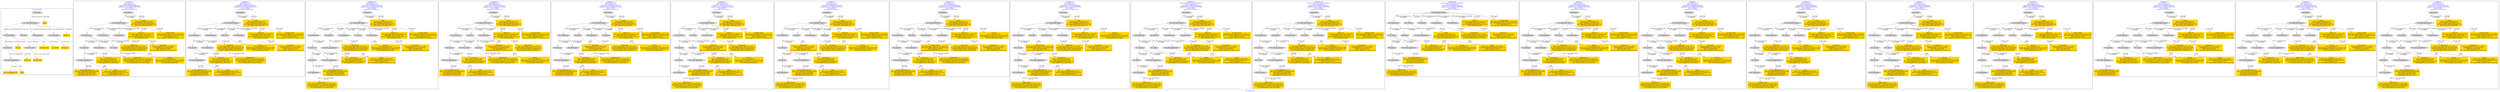 digraph n0 {
fontcolor="blue"
remincross="true"
label="s22-s-moca.xml"
subgraph cluster_0 {
label="1-correct model"
n2[style="filled",color="white",fillcolor="lightgray",label="E12_Production1"];
n3[style="filled",color="white",fillcolor="lightgray",label="E21_Person1"];
n4[shape="plaintext",style="filled",fillcolor="gold",label="Process"];
n5[style="filled",color="white",fillcolor="lightgray",label="E52_Time-Span1"];
n6[style="filled",color="white",fillcolor="lightgray",label="E82_Actor_Appellation1"];
n7[shape="plaintext",style="filled",fillcolor="gold",label="person_uri"];
n8[style="filled",color="white",fillcolor="lightgray",label="E22_Man-Made_Object1"];
n9[style="filled",color="white",fillcolor="lightgray",label="E35_Title1"];
n10[style="filled",color="white",fillcolor="lightgray",label="E8_Acquisition1"];
n11[style="filled",color="white",fillcolor="lightgray",label="E54_Dimension1"];
n12[shape="plaintext",style="filled",fillcolor="gold",label="object_uri"];
n13[shape="plaintext",style="filled",fillcolor="gold",label="Artwork_Name"];
n14[style="filled",color="white",fillcolor="lightgray",label="E38_Image1"];
n15[shape="plaintext",style="filled",fillcolor="gold",label="image"];
n16[shape="plaintext",style="filled",fillcolor="gold",label="Artwork_Year"];
n17[shape="plaintext",style="filled",fillcolor="gold",label="Dimensions"];
n18[shape="plaintext",style="filled",fillcolor="gold",label="person_appellation_uri"];
n19[shape="plaintext",style="filled",fillcolor="gold",label="name"];
n20[shape="plaintext",style="filled",fillcolor="gold",label="Provenance"];
}
subgraph cluster_1 {
label="candidate 0\nlink coherence:1.0\nnode coherence:1.0\nconfidence:0.5188534620801859\nmapping score:0.5396178206933954\ncost:17.99891\n-precision:0.83-recall:0.83"
n22[style="filled",color="white",fillcolor="lightgray",label="E12_Production1"];
n23[style="filled",color="white",fillcolor="lightgray",label="E21_Person1"];
n24[style="filled",color="white",fillcolor="lightgray",label="E52_Time-Span2"];
n25[style="filled",color="white",fillcolor="lightgray",label="E55_Type1"];
n26[style="filled",color="white",fillcolor="lightgray",label="E82_Actor_Appellation1"];
n27[style="filled",color="white",fillcolor="lightgray",label="E22_Man-Made_Object1"];
n28[style="filled",color="white",fillcolor="lightgray",label="E54_Dimension1"];
n29[style="filled",color="white",fillcolor="lightgray",label="E8_Acquisition1"];
n30[style="filled",color="white",fillcolor="lightgray",label="E38_Image1"];
n31[shape="plaintext",style="filled",fillcolor="gold",label="person_appellation_uri\n[E82_Actor_Appellation,classLink,0.862]\n[E21_Person,classLink,0.066]\n[E39_Actor,classLink,0.055]\n[E30_Right,P3_has_note,0.017]"];
n32[shape="plaintext",style="filled",fillcolor="gold",label="name\n[E82_Actor_Appellation,label,0.407]\n[E22_Man-Made_Object,P3_has_note,0.22]\n[E35_Title,label,0.191]\n[E73_Information_Object,P3_has_note,0.182]"];
n33[shape="plaintext",style="filled",fillcolor="gold",label="object_uri\n[E22_Man-Made_Object,classLink,0.785]\n[E30_Right,P3_has_note,0.079]\n[E22_Man-Made_Object,P3_has_note,0.07]\n[E35_Title,label,0.066]"];
n34[shape="plaintext",style="filled",fillcolor="gold",label="Artwork_Name\n[E22_Man-Made_Object,P3_has_note,0.312]\n[E73_Information_Object,P3_has_note,0.261]\n[E35_Title,label,0.248]\n[E33_Linguistic_Object,P3_has_note,0.178]"];
n35[shape="plaintext",style="filled",fillcolor="gold",label="Process\n[E55_Type,label,0.51]\n[E29_Design_or_Procedure,P3_has_note,0.286]\n[E22_Man-Made_Object,P3_has_note,0.111]\n[E57_Material,label,0.093]"];
n36[shape="plaintext",style="filled",fillcolor="gold",label="Provenance\n[E8_Acquisition,P3_has_note,0.381]\n[E30_Right,P3_has_note,0.254]\n[E35_Title,label,0.208]\n[E22_Man-Made_Object,P3_has_note,0.157]"];
n37[shape="plaintext",style="filled",fillcolor="gold",label="Dimensions\n[E54_Dimension,P3_has_note,0.736]\n[E22_Man-Made_Object,P3_has_note,0.108]\n[E22_Man-Made_Object,classLink,0.08]\n[E34_Inscription,P3_has_note,0.076]"];
n38[shape="plaintext",style="filled",fillcolor="gold",label="image\n[E38_Image,classLink,0.413]\n[E78_Collection,classLink,0.235]\n[E22_Man-Made_Object,classLink,0.214]\n[E21_Person,classLink,0.137]"];
n39[shape="plaintext",style="filled",fillcolor="gold",label="person_uri\n[E21_Person,classLink,0.36]\n[E39_Actor,classLink,0.297]\n[E82_Actor_Appellation,classLink,0.25]\n[E30_Right,P3_has_note,0.093]"];
n40[shape="plaintext",style="filled",fillcolor="gold",label="Artwork_Year\n[E52_Time-Span,P82b_end_of_the_end,0.435]\n[E52_Time-Span,P82_at_some_time_within,0.422]\n[E33_Linguistic_Object,P3_has_note,0.074]\n[E12_Production,P3_has_note,0.069]"];
}
subgraph cluster_2 {
label="candidate 1\nlink coherence:1.0\nnode coherence:1.0\nconfidence:0.5188534620801859\nmapping score:0.5396178206933954\ncost:17.99896\n-precision:0.83-recall:0.83"
n42[style="filled",color="white",fillcolor="lightgray",label="E12_Production1"];
n43[style="filled",color="white",fillcolor="lightgray",label="E21_Person1"];
n44[style="filled",color="white",fillcolor="lightgray",label="E52_Time-Span2"];
n45[style="filled",color="white",fillcolor="lightgray",label="E82_Actor_Appellation1"];
n46[style="filled",color="white",fillcolor="lightgray",label="E22_Man-Made_Object1"];
n47[style="filled",color="white",fillcolor="lightgray",label="E54_Dimension1"];
n48[style="filled",color="white",fillcolor="lightgray",label="E55_Type2"];
n49[style="filled",color="white",fillcolor="lightgray",label="E8_Acquisition1"];
n50[style="filled",color="white",fillcolor="lightgray",label="E38_Image1"];
n51[shape="plaintext",style="filled",fillcolor="gold",label="person_appellation_uri\n[E82_Actor_Appellation,classLink,0.862]\n[E21_Person,classLink,0.066]\n[E39_Actor,classLink,0.055]\n[E30_Right,P3_has_note,0.017]"];
n52[shape="plaintext",style="filled",fillcolor="gold",label="name\n[E82_Actor_Appellation,label,0.407]\n[E22_Man-Made_Object,P3_has_note,0.22]\n[E35_Title,label,0.191]\n[E73_Information_Object,P3_has_note,0.182]"];
n53[shape="plaintext",style="filled",fillcolor="gold",label="object_uri\n[E22_Man-Made_Object,classLink,0.785]\n[E30_Right,P3_has_note,0.079]\n[E22_Man-Made_Object,P3_has_note,0.07]\n[E35_Title,label,0.066]"];
n54[shape="plaintext",style="filled",fillcolor="gold",label="Artwork_Name\n[E22_Man-Made_Object,P3_has_note,0.312]\n[E73_Information_Object,P3_has_note,0.261]\n[E35_Title,label,0.248]\n[E33_Linguistic_Object,P3_has_note,0.178]"];
n55[shape="plaintext",style="filled",fillcolor="gold",label="Provenance\n[E8_Acquisition,P3_has_note,0.381]\n[E30_Right,P3_has_note,0.254]\n[E35_Title,label,0.208]\n[E22_Man-Made_Object,P3_has_note,0.157]"];
n56[shape="plaintext",style="filled",fillcolor="gold",label="Dimensions\n[E54_Dimension,P3_has_note,0.736]\n[E22_Man-Made_Object,P3_has_note,0.108]\n[E22_Man-Made_Object,classLink,0.08]\n[E34_Inscription,P3_has_note,0.076]"];
n57[shape="plaintext",style="filled",fillcolor="gold",label="image\n[E38_Image,classLink,0.413]\n[E78_Collection,classLink,0.235]\n[E22_Man-Made_Object,classLink,0.214]\n[E21_Person,classLink,0.137]"];
n58[shape="plaintext",style="filled",fillcolor="gold",label="person_uri\n[E21_Person,classLink,0.36]\n[E39_Actor,classLink,0.297]\n[E82_Actor_Appellation,classLink,0.25]\n[E30_Right,P3_has_note,0.093]"];
n59[shape="plaintext",style="filled",fillcolor="gold",label="Artwork_Year\n[E52_Time-Span,P82b_end_of_the_end,0.435]\n[E52_Time-Span,P82_at_some_time_within,0.422]\n[E33_Linguistic_Object,P3_has_note,0.074]\n[E12_Production,P3_has_note,0.069]"];
n60[shape="plaintext",style="filled",fillcolor="gold",label="Process\n[E55_Type,label,0.51]\n[E29_Design_or_Procedure,P3_has_note,0.286]\n[E22_Man-Made_Object,P3_has_note,0.111]\n[E57_Material,label,0.093]"];
}
subgraph cluster_3 {
label="candidate 10\nlink coherence:1.0\nnode coherence:1.0\nconfidence:0.5188534620801859\nmapping score:0.5229511540267286\ncost:20.99896\n-precision:0.62-recall:0.72"
n62[style="filled",color="white",fillcolor="lightgray",label="E12_Production1"];
n63[style="filled",color="white",fillcolor="lightgray",label="E21_Person1"];
n64[style="filled",color="white",fillcolor="lightgray",label="E69_Death1"];
n65[style="filled",color="white",fillcolor="lightgray",label="E82_Actor_Appellation1"];
n66[style="filled",color="white",fillcolor="lightgray",label="E21_Person2"];
n67[style="filled",color="white",fillcolor="lightgray",label="E82_Actor_Appellation2"];
n68[style="filled",color="white",fillcolor="lightgray",label="E22_Man-Made_Object1"];
n69[style="filled",color="white",fillcolor="lightgray",label="E54_Dimension1"];
n70[style="filled",color="white",fillcolor="lightgray",label="E55_Type2"];
n71[style="filled",color="white",fillcolor="lightgray",label="E8_Acquisition1"];
n72[style="filled",color="white",fillcolor="lightgray",label="E38_Image1"];
n73[style="filled",color="white",fillcolor="lightgray",label="E52_Time-Span4"];
n74[shape="plaintext",style="filled",fillcolor="gold",label="person_appellation_uri\n[E82_Actor_Appellation,classLink,0.862]\n[E21_Person,classLink,0.066]\n[E39_Actor,classLink,0.055]\n[E30_Right,P3_has_note,0.017]"];
n75[shape="plaintext",style="filled",fillcolor="gold",label="object_uri\n[E22_Man-Made_Object,classLink,0.785]\n[E30_Right,P3_has_note,0.079]\n[E22_Man-Made_Object,P3_has_note,0.07]\n[E35_Title,label,0.066]"];
n76[shape="plaintext",style="filled",fillcolor="gold",label="Artwork_Name\n[E22_Man-Made_Object,P3_has_note,0.312]\n[E73_Information_Object,P3_has_note,0.261]\n[E35_Title,label,0.248]\n[E33_Linguistic_Object,P3_has_note,0.178]"];
n77[shape="plaintext",style="filled",fillcolor="gold",label="Provenance\n[E8_Acquisition,P3_has_note,0.381]\n[E30_Right,P3_has_note,0.254]\n[E35_Title,label,0.208]\n[E22_Man-Made_Object,P3_has_note,0.157]"];
n78[shape="plaintext",style="filled",fillcolor="gold",label="Dimensions\n[E54_Dimension,P3_has_note,0.736]\n[E22_Man-Made_Object,P3_has_note,0.108]\n[E22_Man-Made_Object,classLink,0.08]\n[E34_Inscription,P3_has_note,0.076]"];
n79[shape="plaintext",style="filled",fillcolor="gold",label="name\n[E82_Actor_Appellation,label,0.407]\n[E22_Man-Made_Object,P3_has_note,0.22]\n[E35_Title,label,0.191]\n[E73_Information_Object,P3_has_note,0.182]"];
n80[shape="plaintext",style="filled",fillcolor="gold",label="image\n[E38_Image,classLink,0.413]\n[E78_Collection,classLink,0.235]\n[E22_Man-Made_Object,classLink,0.214]\n[E21_Person,classLink,0.137]"];
n81[shape="plaintext",style="filled",fillcolor="gold",label="Artwork_Year\n[E52_Time-Span,P82b_end_of_the_end,0.435]\n[E52_Time-Span,P82_at_some_time_within,0.422]\n[E33_Linguistic_Object,P3_has_note,0.074]\n[E12_Production,P3_has_note,0.069]"];
n82[shape="plaintext",style="filled",fillcolor="gold",label="person_uri\n[E21_Person,classLink,0.36]\n[E39_Actor,classLink,0.297]\n[E82_Actor_Appellation,classLink,0.25]\n[E30_Right,P3_has_note,0.093]"];
n83[shape="plaintext",style="filled",fillcolor="gold",label="Process\n[E55_Type,label,0.51]\n[E29_Design_or_Procedure,P3_has_note,0.286]\n[E22_Man-Made_Object,P3_has_note,0.111]\n[E57_Material,label,0.093]"];
}
subgraph cluster_4 {
label="candidate 11\nlink coherence:1.0\nnode coherence:1.0\nconfidence:0.5015632875619078\nmapping score:0.5338544291873026\ncost:17.99885\n-precision:0.78-recall:0.78"
n85[style="filled",color="white",fillcolor="lightgray",label="E12_Production1"];
n86[style="filled",color="white",fillcolor="lightgray",label="E21_Person1"];
n87[style="filled",color="white",fillcolor="lightgray",label="E52_Time-Span2"];
n88[style="filled",color="white",fillcolor="lightgray",label="E55_Type1"];
n89[style="filled",color="white",fillcolor="lightgray",label="E82_Actor_Appellation1"];
n90[style="filled",color="white",fillcolor="lightgray",label="E22_Man-Made_Object1"];
n91[style="filled",color="white",fillcolor="lightgray",label="E35_Title1"];
n92[style="filled",color="white",fillcolor="lightgray",label="E54_Dimension1"];
n93[style="filled",color="white",fillcolor="lightgray",label="E38_Image1"];
n94[shape="plaintext",style="filled",fillcolor="gold",label="person_appellation_uri\n[E82_Actor_Appellation,classLink,0.862]\n[E21_Person,classLink,0.066]\n[E39_Actor,classLink,0.055]\n[E30_Right,P3_has_note,0.017]"];
n95[shape="plaintext",style="filled",fillcolor="gold",label="name\n[E82_Actor_Appellation,label,0.407]\n[E22_Man-Made_Object,P3_has_note,0.22]\n[E35_Title,label,0.191]\n[E73_Information_Object,P3_has_note,0.182]"];
n96[shape="plaintext",style="filled",fillcolor="gold",label="object_uri\n[E22_Man-Made_Object,classLink,0.785]\n[E30_Right,P3_has_note,0.079]\n[E22_Man-Made_Object,P3_has_note,0.07]\n[E35_Title,label,0.066]"];
n97[shape="plaintext",style="filled",fillcolor="gold",label="Artwork_Name\n[E22_Man-Made_Object,P3_has_note,0.312]\n[E73_Information_Object,P3_has_note,0.261]\n[E35_Title,label,0.248]\n[E33_Linguistic_Object,P3_has_note,0.178]"];
n98[shape="plaintext",style="filled",fillcolor="gold",label="Process\n[E55_Type,label,0.51]\n[E29_Design_or_Procedure,P3_has_note,0.286]\n[E22_Man-Made_Object,P3_has_note,0.111]\n[E57_Material,label,0.093]"];
n99[shape="plaintext",style="filled",fillcolor="gold",label="Dimensions\n[E54_Dimension,P3_has_note,0.736]\n[E22_Man-Made_Object,P3_has_note,0.108]\n[E22_Man-Made_Object,classLink,0.08]\n[E34_Inscription,P3_has_note,0.076]"];
n100[shape="plaintext",style="filled",fillcolor="gold",label="image\n[E38_Image,classLink,0.413]\n[E78_Collection,classLink,0.235]\n[E22_Man-Made_Object,classLink,0.214]\n[E21_Person,classLink,0.137]"];
n101[shape="plaintext",style="filled",fillcolor="gold",label="person_uri\n[E21_Person,classLink,0.36]\n[E39_Actor,classLink,0.297]\n[E82_Actor_Appellation,classLink,0.25]\n[E30_Right,P3_has_note,0.093]"];
n102[shape="plaintext",style="filled",fillcolor="gold",label="Provenance\n[E8_Acquisition,P3_has_note,0.381]\n[E30_Right,P3_has_note,0.254]\n[E35_Title,label,0.208]\n[E22_Man-Made_Object,P3_has_note,0.157]"];
n103[shape="plaintext",style="filled",fillcolor="gold",label="Artwork_Year\n[E52_Time-Span,P82b_end_of_the_end,0.435]\n[E52_Time-Span,P82_at_some_time_within,0.422]\n[E33_Linguistic_Object,P3_has_note,0.074]\n[E12_Production,P3_has_note,0.069]"];
}
subgraph cluster_5 {
label="candidate 12\nlink coherence:1.0\nnode coherence:1.0\nconfidence:0.5015632875619078\nmapping score:0.5338544291873026\ncost:17.9989\n-precision:0.78-recall:0.78"
n105[style="filled",color="white",fillcolor="lightgray",label="E12_Production1"];
n106[style="filled",color="white",fillcolor="lightgray",label="E21_Person1"];
n107[style="filled",color="white",fillcolor="lightgray",label="E52_Time-Span2"];
n108[style="filled",color="white",fillcolor="lightgray",label="E82_Actor_Appellation1"];
n109[style="filled",color="white",fillcolor="lightgray",label="E22_Man-Made_Object1"];
n110[style="filled",color="white",fillcolor="lightgray",label="E35_Title1"];
n111[style="filled",color="white",fillcolor="lightgray",label="E54_Dimension1"];
n112[style="filled",color="white",fillcolor="lightgray",label="E55_Type2"];
n113[style="filled",color="white",fillcolor="lightgray",label="E38_Image1"];
n114[shape="plaintext",style="filled",fillcolor="gold",label="person_appellation_uri\n[E82_Actor_Appellation,classLink,0.862]\n[E21_Person,classLink,0.066]\n[E39_Actor,classLink,0.055]\n[E30_Right,P3_has_note,0.017]"];
n115[shape="plaintext",style="filled",fillcolor="gold",label="name\n[E82_Actor_Appellation,label,0.407]\n[E22_Man-Made_Object,P3_has_note,0.22]\n[E35_Title,label,0.191]\n[E73_Information_Object,P3_has_note,0.182]"];
n116[shape="plaintext",style="filled",fillcolor="gold",label="object_uri\n[E22_Man-Made_Object,classLink,0.785]\n[E30_Right,P3_has_note,0.079]\n[E22_Man-Made_Object,P3_has_note,0.07]\n[E35_Title,label,0.066]"];
n117[shape="plaintext",style="filled",fillcolor="gold",label="Artwork_Name\n[E22_Man-Made_Object,P3_has_note,0.312]\n[E73_Information_Object,P3_has_note,0.261]\n[E35_Title,label,0.248]\n[E33_Linguistic_Object,P3_has_note,0.178]"];
n118[shape="plaintext",style="filled",fillcolor="gold",label="Dimensions\n[E54_Dimension,P3_has_note,0.736]\n[E22_Man-Made_Object,P3_has_note,0.108]\n[E22_Man-Made_Object,classLink,0.08]\n[E34_Inscription,P3_has_note,0.076]"];
n119[shape="plaintext",style="filled",fillcolor="gold",label="image\n[E38_Image,classLink,0.413]\n[E78_Collection,classLink,0.235]\n[E22_Man-Made_Object,classLink,0.214]\n[E21_Person,classLink,0.137]"];
n120[shape="plaintext",style="filled",fillcolor="gold",label="person_uri\n[E21_Person,classLink,0.36]\n[E39_Actor,classLink,0.297]\n[E82_Actor_Appellation,classLink,0.25]\n[E30_Right,P3_has_note,0.093]"];
n121[shape="plaintext",style="filled",fillcolor="gold",label="Provenance\n[E8_Acquisition,P3_has_note,0.381]\n[E30_Right,P3_has_note,0.254]\n[E35_Title,label,0.208]\n[E22_Man-Made_Object,P3_has_note,0.157]"];
n122[shape="plaintext",style="filled",fillcolor="gold",label="Artwork_Year\n[E52_Time-Span,P82b_end_of_the_end,0.435]\n[E52_Time-Span,P82_at_some_time_within,0.422]\n[E33_Linguistic_Object,P3_has_note,0.074]\n[E12_Production,P3_has_note,0.069]"];
n123[shape="plaintext",style="filled",fillcolor="gold",label="Process\n[E55_Type,label,0.51]\n[E29_Design_or_Procedure,P3_has_note,0.286]\n[E22_Man-Made_Object,P3_has_note,0.111]\n[E57_Material,label,0.093]"];
}
subgraph cluster_6 {
label="candidate 13\nlink coherence:1.0\nnode coherence:1.0\nconfidence:0.5015632875619078\nmapping score:0.5338544291873026\ncost:18.99877\n-precision:0.68-recall:0.72"
n125[style="filled",color="white",fillcolor="lightgray",label="E12_Production1"];
n126[style="filled",color="white",fillcolor="lightgray",label="E21_Person1"];
n127[style="filled",color="white",fillcolor="lightgray",label="E55_Type1"];
n128[style="filled",color="white",fillcolor="lightgray",label="E67_Birth1"];
n129[style="filled",color="white",fillcolor="lightgray",label="E82_Actor_Appellation1"];
n130[style="filled",color="white",fillcolor="lightgray",label="E22_Man-Made_Object1"];
n131[style="filled",color="white",fillcolor="lightgray",label="E35_Title1"];
n132[style="filled",color="white",fillcolor="lightgray",label="E54_Dimension1"];
n133[style="filled",color="white",fillcolor="lightgray",label="E38_Image1"];
n134[style="filled",color="white",fillcolor="lightgray",label="E52_Time-Span1"];
n135[shape="plaintext",style="filled",fillcolor="gold",label="person_appellation_uri\n[E82_Actor_Appellation,classLink,0.862]\n[E21_Person,classLink,0.066]\n[E39_Actor,classLink,0.055]\n[E30_Right,P3_has_note,0.017]"];
n136[shape="plaintext",style="filled",fillcolor="gold",label="name\n[E82_Actor_Appellation,label,0.407]\n[E22_Man-Made_Object,P3_has_note,0.22]\n[E35_Title,label,0.191]\n[E73_Information_Object,P3_has_note,0.182]"];
n137[shape="plaintext",style="filled",fillcolor="gold",label="object_uri\n[E22_Man-Made_Object,classLink,0.785]\n[E30_Right,P3_has_note,0.079]\n[E22_Man-Made_Object,P3_has_note,0.07]\n[E35_Title,label,0.066]"];
n138[shape="plaintext",style="filled",fillcolor="gold",label="Artwork_Name\n[E22_Man-Made_Object,P3_has_note,0.312]\n[E73_Information_Object,P3_has_note,0.261]\n[E35_Title,label,0.248]\n[E33_Linguistic_Object,P3_has_note,0.178]"];
n139[shape="plaintext",style="filled",fillcolor="gold",label="Process\n[E55_Type,label,0.51]\n[E29_Design_or_Procedure,P3_has_note,0.286]\n[E22_Man-Made_Object,P3_has_note,0.111]\n[E57_Material,label,0.093]"];
n140[shape="plaintext",style="filled",fillcolor="gold",label="Dimensions\n[E54_Dimension,P3_has_note,0.736]\n[E22_Man-Made_Object,P3_has_note,0.108]\n[E22_Man-Made_Object,classLink,0.08]\n[E34_Inscription,P3_has_note,0.076]"];
n141[shape="plaintext",style="filled",fillcolor="gold",label="Artwork_Year\n[E52_Time-Span,P82b_end_of_the_end,0.435]\n[E52_Time-Span,P82_at_some_time_within,0.422]\n[E33_Linguistic_Object,P3_has_note,0.074]\n[E12_Production,P3_has_note,0.069]"];
n142[shape="plaintext",style="filled",fillcolor="gold",label="image\n[E38_Image,classLink,0.413]\n[E78_Collection,classLink,0.235]\n[E22_Man-Made_Object,classLink,0.214]\n[E21_Person,classLink,0.137]"];
n143[shape="plaintext",style="filled",fillcolor="gold",label="person_uri\n[E21_Person,classLink,0.36]\n[E39_Actor,classLink,0.297]\n[E82_Actor_Appellation,classLink,0.25]\n[E30_Right,P3_has_note,0.093]"];
n144[shape="plaintext",style="filled",fillcolor="gold",label="Provenance\n[E8_Acquisition,P3_has_note,0.381]\n[E30_Right,P3_has_note,0.254]\n[E35_Title,label,0.208]\n[E22_Man-Made_Object,P3_has_note,0.157]"];
}
subgraph cluster_7 {
label="candidate 14\nlink coherence:1.0\nnode coherence:1.0\nconfidence:0.5015632875619078\nmapping score:0.5338544291873026\ncost:18.99882\n-precision:0.68-recall:0.72"
n146[style="filled",color="white",fillcolor="lightgray",label="E12_Production1"];
n147[style="filled",color="white",fillcolor="lightgray",label="E21_Person1"];
n148[style="filled",color="white",fillcolor="lightgray",label="E67_Birth1"];
n149[style="filled",color="white",fillcolor="lightgray",label="E82_Actor_Appellation1"];
n150[style="filled",color="white",fillcolor="lightgray",label="E22_Man-Made_Object1"];
n151[style="filled",color="white",fillcolor="lightgray",label="E35_Title1"];
n152[style="filled",color="white",fillcolor="lightgray",label="E54_Dimension1"];
n153[style="filled",color="white",fillcolor="lightgray",label="E55_Type2"];
n154[style="filled",color="white",fillcolor="lightgray",label="E38_Image1"];
n155[style="filled",color="white",fillcolor="lightgray",label="E52_Time-Span1"];
n156[shape="plaintext",style="filled",fillcolor="gold",label="person_appellation_uri\n[E82_Actor_Appellation,classLink,0.862]\n[E21_Person,classLink,0.066]\n[E39_Actor,classLink,0.055]\n[E30_Right,P3_has_note,0.017]"];
n157[shape="plaintext",style="filled",fillcolor="gold",label="name\n[E82_Actor_Appellation,label,0.407]\n[E22_Man-Made_Object,P3_has_note,0.22]\n[E35_Title,label,0.191]\n[E73_Information_Object,P3_has_note,0.182]"];
n158[shape="plaintext",style="filled",fillcolor="gold",label="object_uri\n[E22_Man-Made_Object,classLink,0.785]\n[E30_Right,P3_has_note,0.079]\n[E22_Man-Made_Object,P3_has_note,0.07]\n[E35_Title,label,0.066]"];
n159[shape="plaintext",style="filled",fillcolor="gold",label="Artwork_Name\n[E22_Man-Made_Object,P3_has_note,0.312]\n[E73_Information_Object,P3_has_note,0.261]\n[E35_Title,label,0.248]\n[E33_Linguistic_Object,P3_has_note,0.178]"];
n160[shape="plaintext",style="filled",fillcolor="gold",label="Dimensions\n[E54_Dimension,P3_has_note,0.736]\n[E22_Man-Made_Object,P3_has_note,0.108]\n[E22_Man-Made_Object,classLink,0.08]\n[E34_Inscription,P3_has_note,0.076]"];
n161[shape="plaintext",style="filled",fillcolor="gold",label="Artwork_Year\n[E52_Time-Span,P82b_end_of_the_end,0.435]\n[E52_Time-Span,P82_at_some_time_within,0.422]\n[E33_Linguistic_Object,P3_has_note,0.074]\n[E12_Production,P3_has_note,0.069]"];
n162[shape="plaintext",style="filled",fillcolor="gold",label="image\n[E38_Image,classLink,0.413]\n[E78_Collection,classLink,0.235]\n[E22_Man-Made_Object,classLink,0.214]\n[E21_Person,classLink,0.137]"];
n163[shape="plaintext",style="filled",fillcolor="gold",label="person_uri\n[E21_Person,classLink,0.36]\n[E39_Actor,classLink,0.297]\n[E82_Actor_Appellation,classLink,0.25]\n[E30_Right,P3_has_note,0.093]"];
n164[shape="plaintext",style="filled",fillcolor="gold",label="Provenance\n[E8_Acquisition,P3_has_note,0.381]\n[E30_Right,P3_has_note,0.254]\n[E35_Title,label,0.208]\n[E22_Man-Made_Object,P3_has_note,0.157]"];
n165[shape="plaintext",style="filled",fillcolor="gold",label="Process\n[E55_Type,label,0.51]\n[E29_Design_or_Procedure,P3_has_note,0.286]\n[E22_Man-Made_Object,P3_has_note,0.111]\n[E57_Material,label,0.093]"];
}
subgraph cluster_8 {
label="candidate 15\nlink coherence:1.0\nnode coherence:1.0\nconfidence:0.4725146508928086\nmapping score:0.5241715502976029\ncost:17.99885\n-precision:0.94-recall:0.94"
n167[style="filled",color="white",fillcolor="lightgray",label="E12_Production1"];
n168[style="filled",color="white",fillcolor="lightgray",label="E21_Person1"];
n169[style="filled",color="white",fillcolor="lightgray",label="E52_Time-Span2"];
n170[style="filled",color="white",fillcolor="lightgray",label="E82_Actor_Appellation1"];
n171[style="filled",color="white",fillcolor="lightgray",label="E22_Man-Made_Object1"];
n172[style="filled",color="white",fillcolor="lightgray",label="E35_Title1"];
n173[style="filled",color="white",fillcolor="lightgray",label="E54_Dimension1"];
n174[style="filled",color="white",fillcolor="lightgray",label="E8_Acquisition1"];
n175[style="filled",color="white",fillcolor="lightgray",label="E38_Image1"];
n176[shape="plaintext",style="filled",fillcolor="gold",label="person_appellation_uri\n[E82_Actor_Appellation,classLink,0.862]\n[E21_Person,classLink,0.066]\n[E39_Actor,classLink,0.055]\n[E30_Right,P3_has_note,0.017]"];
n177[shape="plaintext",style="filled",fillcolor="gold",label="name\n[E82_Actor_Appellation,label,0.407]\n[E22_Man-Made_Object,P3_has_note,0.22]\n[E35_Title,label,0.191]\n[E73_Information_Object,P3_has_note,0.182]"];
n178[shape="plaintext",style="filled",fillcolor="gold",label="object_uri\n[E22_Man-Made_Object,classLink,0.785]\n[E30_Right,P3_has_note,0.079]\n[E22_Man-Made_Object,P3_has_note,0.07]\n[E35_Title,label,0.066]"];
n179[shape="plaintext",style="filled",fillcolor="gold",label="Process\n[E55_Type,label,0.51]\n[E29_Design_or_Procedure,P3_has_note,0.286]\n[E22_Man-Made_Object,P3_has_note,0.111]\n[E57_Material,label,0.093]"];
n180[shape="plaintext",style="filled",fillcolor="gold",label="Provenance\n[E8_Acquisition,P3_has_note,0.381]\n[E30_Right,P3_has_note,0.254]\n[E35_Title,label,0.208]\n[E22_Man-Made_Object,P3_has_note,0.157]"];
n181[shape="plaintext",style="filled",fillcolor="gold",label="Dimensions\n[E54_Dimension,P3_has_note,0.736]\n[E22_Man-Made_Object,P3_has_note,0.108]\n[E22_Man-Made_Object,classLink,0.08]\n[E34_Inscription,P3_has_note,0.076]"];
n182[shape="plaintext",style="filled",fillcolor="gold",label="image\n[E38_Image,classLink,0.413]\n[E78_Collection,classLink,0.235]\n[E22_Man-Made_Object,classLink,0.214]\n[E21_Person,classLink,0.137]"];
n183[shape="plaintext",style="filled",fillcolor="gold",label="person_uri\n[E21_Person,classLink,0.36]\n[E39_Actor,classLink,0.297]\n[E82_Actor_Appellation,classLink,0.25]\n[E30_Right,P3_has_note,0.093]"];
n184[shape="plaintext",style="filled",fillcolor="gold",label="Artwork_Year\n[E52_Time-Span,P82b_end_of_the_end,0.435]\n[E52_Time-Span,P82_at_some_time_within,0.422]\n[E33_Linguistic_Object,P3_has_note,0.074]\n[E12_Production,P3_has_note,0.069]"];
n185[shape="plaintext",style="filled",fillcolor="gold",label="Artwork_Name\n[E22_Man-Made_Object,P3_has_note,0.312]\n[E73_Information_Object,P3_has_note,0.261]\n[E35_Title,label,0.248]\n[E33_Linguistic_Object,P3_has_note,0.178]"];
}
subgraph cluster_9 {
label="candidate 16\nlink coherence:1.0\nnode coherence:1.0\nconfidence:0.4725146508928086\nmapping score:0.5241715502976029\ncost:18.99877\n-precision:0.84-recall:0.89"
n187[style="filled",color="white",fillcolor="lightgray",label="E12_Production1"];
n188[style="filled",color="white",fillcolor="lightgray",label="E21_Person1"];
n189[style="filled",color="white",fillcolor="lightgray",label="E67_Birth1"];
n190[style="filled",color="white",fillcolor="lightgray",label="E82_Actor_Appellation1"];
n191[style="filled",color="white",fillcolor="lightgray",label="E22_Man-Made_Object1"];
n192[style="filled",color="white",fillcolor="lightgray",label="E35_Title1"];
n193[style="filled",color="white",fillcolor="lightgray",label="E54_Dimension1"];
n194[style="filled",color="white",fillcolor="lightgray",label="E8_Acquisition1"];
n195[style="filled",color="white",fillcolor="lightgray",label="E38_Image1"];
n196[style="filled",color="white",fillcolor="lightgray",label="E52_Time-Span1"];
n197[shape="plaintext",style="filled",fillcolor="gold",label="person_appellation_uri\n[E82_Actor_Appellation,classLink,0.862]\n[E21_Person,classLink,0.066]\n[E39_Actor,classLink,0.055]\n[E30_Right,P3_has_note,0.017]"];
n198[shape="plaintext",style="filled",fillcolor="gold",label="name\n[E82_Actor_Appellation,label,0.407]\n[E22_Man-Made_Object,P3_has_note,0.22]\n[E35_Title,label,0.191]\n[E73_Information_Object,P3_has_note,0.182]"];
n199[shape="plaintext",style="filled",fillcolor="gold",label="object_uri\n[E22_Man-Made_Object,classLink,0.785]\n[E30_Right,P3_has_note,0.079]\n[E22_Man-Made_Object,P3_has_note,0.07]\n[E35_Title,label,0.066]"];
n200[shape="plaintext",style="filled",fillcolor="gold",label="Process\n[E55_Type,label,0.51]\n[E29_Design_or_Procedure,P3_has_note,0.286]\n[E22_Man-Made_Object,P3_has_note,0.111]\n[E57_Material,label,0.093]"];
n201[shape="plaintext",style="filled",fillcolor="gold",label="Provenance\n[E8_Acquisition,P3_has_note,0.381]\n[E30_Right,P3_has_note,0.254]\n[E35_Title,label,0.208]\n[E22_Man-Made_Object,P3_has_note,0.157]"];
n202[shape="plaintext",style="filled",fillcolor="gold",label="Dimensions\n[E54_Dimension,P3_has_note,0.736]\n[E22_Man-Made_Object,P3_has_note,0.108]\n[E22_Man-Made_Object,classLink,0.08]\n[E34_Inscription,P3_has_note,0.076]"];
n203[shape="plaintext",style="filled",fillcolor="gold",label="Artwork_Year\n[E52_Time-Span,P82b_end_of_the_end,0.435]\n[E52_Time-Span,P82_at_some_time_within,0.422]\n[E33_Linguistic_Object,P3_has_note,0.074]\n[E12_Production,P3_has_note,0.069]"];
n204[shape="plaintext",style="filled",fillcolor="gold",label="image\n[E38_Image,classLink,0.413]\n[E78_Collection,classLink,0.235]\n[E22_Man-Made_Object,classLink,0.214]\n[E21_Person,classLink,0.137]"];
n205[shape="plaintext",style="filled",fillcolor="gold",label="person_uri\n[E21_Person,classLink,0.36]\n[E39_Actor,classLink,0.297]\n[E82_Actor_Appellation,classLink,0.25]\n[E30_Right,P3_has_note,0.093]"];
n206[shape="plaintext",style="filled",fillcolor="gold",label="Artwork_Name\n[E22_Man-Made_Object,P3_has_note,0.312]\n[E73_Information_Object,P3_has_note,0.261]\n[E35_Title,label,0.248]\n[E33_Linguistic_Object,P3_has_note,0.178]"];
}
subgraph cluster_10 {
label="candidate 17\nlink coherence:0.9523809523809523\nnode coherence:1.0\nconfidence:0.5188534620801859\nmapping score:0.5229511540267286\ncost:20.99883\n-precision:0.62-recall:0.72"
n208[style="filled",color="white",fillcolor="lightgray",label="E12_Production1"];
n209[style="filled",color="white",fillcolor="lightgray",label="E21_Person1"];
n210[style="filled",color="white",fillcolor="lightgray",label="E55_Type1"];
n211[style="filled",color="white",fillcolor="lightgray",label="E67_Birth1"];
n212[style="filled",color="white",fillcolor="lightgray",label="E82_Actor_Appellation1"];
n213[style="filled",color="white",fillcolor="lightgray",label="E21_Person2"];
n214[style="filled",color="white",fillcolor="lightgray",label="E82_Actor_Appellation2"];
n215[style="filled",color="white",fillcolor="lightgray",label="E22_Man-Made_Object1"];
n216[style="filled",color="white",fillcolor="lightgray",label="E54_Dimension1"];
n217[style="filled",color="white",fillcolor="lightgray",label="E8_Acquisition1"];
n218[style="filled",color="white",fillcolor="lightgray",label="E38_Image1"];
n219[style="filled",color="white",fillcolor="lightgray",label="E52_Time-Span1"];
n220[shape="plaintext",style="filled",fillcolor="gold",label="person_appellation_uri\n[E82_Actor_Appellation,classLink,0.862]\n[E21_Person,classLink,0.066]\n[E39_Actor,classLink,0.055]\n[E30_Right,P3_has_note,0.017]"];
n221[shape="plaintext",style="filled",fillcolor="gold",label="object_uri\n[E22_Man-Made_Object,classLink,0.785]\n[E30_Right,P3_has_note,0.079]\n[E22_Man-Made_Object,P3_has_note,0.07]\n[E35_Title,label,0.066]"];
n222[shape="plaintext",style="filled",fillcolor="gold",label="Artwork_Name\n[E22_Man-Made_Object,P3_has_note,0.312]\n[E73_Information_Object,P3_has_note,0.261]\n[E35_Title,label,0.248]\n[E33_Linguistic_Object,P3_has_note,0.178]"];
n223[shape="plaintext",style="filled",fillcolor="gold",label="Process\n[E55_Type,label,0.51]\n[E29_Design_or_Procedure,P3_has_note,0.286]\n[E22_Man-Made_Object,P3_has_note,0.111]\n[E57_Material,label,0.093]"];
n224[shape="plaintext",style="filled",fillcolor="gold",label="Provenance\n[E8_Acquisition,P3_has_note,0.381]\n[E30_Right,P3_has_note,0.254]\n[E35_Title,label,0.208]\n[E22_Man-Made_Object,P3_has_note,0.157]"];
n225[shape="plaintext",style="filled",fillcolor="gold",label="Dimensions\n[E54_Dimension,P3_has_note,0.736]\n[E22_Man-Made_Object,P3_has_note,0.108]\n[E22_Man-Made_Object,classLink,0.08]\n[E34_Inscription,P3_has_note,0.076]"];
n226[shape="plaintext",style="filled",fillcolor="gold",label="name\n[E82_Actor_Appellation,label,0.407]\n[E22_Man-Made_Object,P3_has_note,0.22]\n[E35_Title,label,0.191]\n[E73_Information_Object,P3_has_note,0.182]"];
n227[shape="plaintext",style="filled",fillcolor="gold",label="Artwork_Year\n[E52_Time-Span,P82b_end_of_the_end,0.435]\n[E52_Time-Span,P82_at_some_time_within,0.422]\n[E33_Linguistic_Object,P3_has_note,0.074]\n[E12_Production,P3_has_note,0.069]"];
n228[shape="plaintext",style="filled",fillcolor="gold",label="image\n[E38_Image,classLink,0.413]\n[E78_Collection,classLink,0.235]\n[E22_Man-Made_Object,classLink,0.214]\n[E21_Person,classLink,0.137]"];
n229[shape="plaintext",style="filled",fillcolor="gold",label="person_uri\n[E21_Person,classLink,0.36]\n[E39_Actor,classLink,0.297]\n[E82_Actor_Appellation,classLink,0.25]\n[E30_Right,P3_has_note,0.093]"];
}
subgraph cluster_11 {
label="candidate 18\nlink coherence:0.9523809523809523\nnode coherence:1.0\nconfidence:0.5188534620801859\nmapping score:0.5229511540267286\ncost:20.99888\n-precision:0.62-recall:0.72"
n231[style="filled",color="white",fillcolor="lightgray",label="E12_Production1"];
n232[style="filled",color="white",fillcolor="lightgray",label="E21_Person1"];
n233[style="filled",color="white",fillcolor="lightgray",label="E67_Birth1"];
n234[style="filled",color="white",fillcolor="lightgray",label="E82_Actor_Appellation1"];
n235[style="filled",color="white",fillcolor="lightgray",label="E21_Person2"];
n236[style="filled",color="white",fillcolor="lightgray",label="E82_Actor_Appellation2"];
n237[style="filled",color="white",fillcolor="lightgray",label="E22_Man-Made_Object1"];
n238[style="filled",color="white",fillcolor="lightgray",label="E54_Dimension1"];
n239[style="filled",color="white",fillcolor="lightgray",label="E55_Type2"];
n240[style="filled",color="white",fillcolor="lightgray",label="E8_Acquisition1"];
n241[style="filled",color="white",fillcolor="lightgray",label="E38_Image1"];
n242[style="filled",color="white",fillcolor="lightgray",label="E52_Time-Span1"];
n243[shape="plaintext",style="filled",fillcolor="gold",label="person_appellation_uri\n[E82_Actor_Appellation,classLink,0.862]\n[E21_Person,classLink,0.066]\n[E39_Actor,classLink,0.055]\n[E30_Right,P3_has_note,0.017]"];
n244[shape="plaintext",style="filled",fillcolor="gold",label="object_uri\n[E22_Man-Made_Object,classLink,0.785]\n[E30_Right,P3_has_note,0.079]\n[E22_Man-Made_Object,P3_has_note,0.07]\n[E35_Title,label,0.066]"];
n245[shape="plaintext",style="filled",fillcolor="gold",label="Artwork_Name\n[E22_Man-Made_Object,P3_has_note,0.312]\n[E73_Information_Object,P3_has_note,0.261]\n[E35_Title,label,0.248]\n[E33_Linguistic_Object,P3_has_note,0.178]"];
n246[shape="plaintext",style="filled",fillcolor="gold",label="Provenance\n[E8_Acquisition,P3_has_note,0.381]\n[E30_Right,P3_has_note,0.254]\n[E35_Title,label,0.208]\n[E22_Man-Made_Object,P3_has_note,0.157]"];
n247[shape="plaintext",style="filled",fillcolor="gold",label="Dimensions\n[E54_Dimension,P3_has_note,0.736]\n[E22_Man-Made_Object,P3_has_note,0.108]\n[E22_Man-Made_Object,classLink,0.08]\n[E34_Inscription,P3_has_note,0.076]"];
n248[shape="plaintext",style="filled",fillcolor="gold",label="name\n[E82_Actor_Appellation,label,0.407]\n[E22_Man-Made_Object,P3_has_note,0.22]\n[E35_Title,label,0.191]\n[E73_Information_Object,P3_has_note,0.182]"];
n249[shape="plaintext",style="filled",fillcolor="gold",label="Artwork_Year\n[E52_Time-Span,P82b_end_of_the_end,0.435]\n[E52_Time-Span,P82_at_some_time_within,0.422]\n[E33_Linguistic_Object,P3_has_note,0.074]\n[E12_Production,P3_has_note,0.069]"];
n250[shape="plaintext",style="filled",fillcolor="gold",label="image\n[E38_Image,classLink,0.413]\n[E78_Collection,classLink,0.235]\n[E22_Man-Made_Object,classLink,0.214]\n[E21_Person,classLink,0.137]"];
n251[shape="plaintext",style="filled",fillcolor="gold",label="person_uri\n[E21_Person,classLink,0.36]\n[E39_Actor,classLink,0.297]\n[E82_Actor_Appellation,classLink,0.25]\n[E30_Right,P3_has_note,0.093]"];
n252[shape="plaintext",style="filled",fillcolor="gold",label="Process\n[E55_Type,label,0.51]\n[E29_Design_or_Procedure,P3_has_note,0.286]\n[E22_Man-Made_Object,P3_has_note,0.111]\n[E57_Material,label,0.093]"];
}
subgraph cluster_12 {
label="candidate 19\nlink coherence:0.9523809523809523\nnode coherence:1.0\nconfidence:0.5188534620801859\nmapping score:0.5229511540267286\ncost:20.99903\n-precision:0.57-recall:0.67"
n254[style="filled",color="white",fillcolor="lightgray",label="E12_Production1"];
n255[style="filled",color="white",fillcolor="lightgray",label="E21_Person1"];
n256[style="filled",color="white",fillcolor="lightgray",label="E55_Type1"];
n257[style="filled",color="white",fillcolor="lightgray",label="E69_Death1"];
n258[style="filled",color="white",fillcolor="lightgray",label="E82_Actor_Appellation1"];
n259[style="filled",color="white",fillcolor="lightgray",label="E21_Person2"];
n260[style="filled",color="white",fillcolor="lightgray",label="E82_Actor_Appellation2"];
n261[style="filled",color="white",fillcolor="lightgray",label="E22_Man-Made_Object1"];
n262[style="filled",color="white",fillcolor="lightgray",label="E38_Image1"];
n263[style="filled",color="white",fillcolor="lightgray",label="E54_Dimension1"];
n264[style="filled",color="white",fillcolor="lightgray",label="E8_Acquisition1"];
n265[style="filled",color="white",fillcolor="lightgray",label="E52_Time-Span4"];
n266[shape="plaintext",style="filled",fillcolor="gold",label="person_appellation_uri\n[E82_Actor_Appellation,classLink,0.862]\n[E21_Person,classLink,0.066]\n[E39_Actor,classLink,0.055]\n[E30_Right,P3_has_note,0.017]"];
n267[shape="plaintext",style="filled",fillcolor="gold",label="object_uri\n[E22_Man-Made_Object,classLink,0.785]\n[E30_Right,P3_has_note,0.079]\n[E22_Man-Made_Object,P3_has_note,0.07]\n[E35_Title,label,0.066]"];
n268[shape="plaintext",style="filled",fillcolor="gold",label="Artwork_Name\n[E22_Man-Made_Object,P3_has_note,0.312]\n[E73_Information_Object,P3_has_note,0.261]\n[E35_Title,label,0.248]\n[E33_Linguistic_Object,P3_has_note,0.178]"];
n269[shape="plaintext",style="filled",fillcolor="gold",label="Process\n[E55_Type,label,0.51]\n[E29_Design_or_Procedure,P3_has_note,0.286]\n[E22_Man-Made_Object,P3_has_note,0.111]\n[E57_Material,label,0.093]"];
n270[shape="plaintext",style="filled",fillcolor="gold",label="Provenance\n[E8_Acquisition,P3_has_note,0.381]\n[E30_Right,P3_has_note,0.254]\n[E35_Title,label,0.208]\n[E22_Man-Made_Object,P3_has_note,0.157]"];
n271[shape="plaintext",style="filled",fillcolor="gold",label="Dimensions\n[E54_Dimension,P3_has_note,0.736]\n[E22_Man-Made_Object,P3_has_note,0.108]\n[E22_Man-Made_Object,classLink,0.08]\n[E34_Inscription,P3_has_note,0.076]"];
n272[shape="plaintext",style="filled",fillcolor="gold",label="name\n[E82_Actor_Appellation,label,0.407]\n[E22_Man-Made_Object,P3_has_note,0.22]\n[E35_Title,label,0.191]\n[E73_Information_Object,P3_has_note,0.182]"];
n273[shape="plaintext",style="filled",fillcolor="gold",label="image\n[E38_Image,classLink,0.413]\n[E78_Collection,classLink,0.235]\n[E22_Man-Made_Object,classLink,0.214]\n[E21_Person,classLink,0.137]"];
n274[shape="plaintext",style="filled",fillcolor="gold",label="Artwork_Year\n[E52_Time-Span,P82b_end_of_the_end,0.435]\n[E52_Time-Span,P82_at_some_time_within,0.422]\n[E33_Linguistic_Object,P3_has_note,0.074]\n[E12_Production,P3_has_note,0.069]"];
n275[shape="plaintext",style="filled",fillcolor="gold",label="person_uri\n[E21_Person,classLink,0.36]\n[E39_Actor,classLink,0.297]\n[E82_Actor_Appellation,classLink,0.25]\n[E30_Right,P3_has_note,0.093]"];
}
subgraph cluster_13 {
label="candidate 2\nlink coherence:1.0\nnode coherence:1.0\nconfidence:0.5188534620801859\nmapping score:0.5396178206933954\ncost:17.99901\n-precision:0.83-recall:0.83"
n277[style="filled",color="white",fillcolor="lightgray",label="E12_Production1"];
n278[style="filled",color="white",fillcolor="lightgray",label="E21_Person1"];
n279[style="filled",color="white",fillcolor="lightgray",label="E52_Time-Span2"];
n280[style="filled",color="white",fillcolor="lightgray",label="E82_Actor_Appellation1"];
n281[style="filled",color="white",fillcolor="lightgray",label="E22_Man-Made_Object1"];
n282[style="filled",color="white",fillcolor="lightgray",label="E54_Dimension1"];
n283[style="filled",color="white",fillcolor="lightgray",label="E55_Type3"];
n284[style="filled",color="white",fillcolor="lightgray",label="E8_Acquisition1"];
n285[style="filled",color="white",fillcolor="lightgray",label="E38_Image1"];
n286[shape="plaintext",style="filled",fillcolor="gold",label="person_appellation_uri\n[E82_Actor_Appellation,classLink,0.862]\n[E21_Person,classLink,0.066]\n[E39_Actor,classLink,0.055]\n[E30_Right,P3_has_note,0.017]"];
n287[shape="plaintext",style="filled",fillcolor="gold",label="name\n[E82_Actor_Appellation,label,0.407]\n[E22_Man-Made_Object,P3_has_note,0.22]\n[E35_Title,label,0.191]\n[E73_Information_Object,P3_has_note,0.182]"];
n288[shape="plaintext",style="filled",fillcolor="gold",label="Process\n[E55_Type,label,0.51]\n[E29_Design_or_Procedure,P3_has_note,0.286]\n[E22_Man-Made_Object,P3_has_note,0.111]\n[E57_Material,label,0.093]"];
n289[shape="plaintext",style="filled",fillcolor="gold",label="object_uri\n[E22_Man-Made_Object,classLink,0.785]\n[E30_Right,P3_has_note,0.079]\n[E22_Man-Made_Object,P3_has_note,0.07]\n[E35_Title,label,0.066]"];
n290[shape="plaintext",style="filled",fillcolor="gold",label="Artwork_Name\n[E22_Man-Made_Object,P3_has_note,0.312]\n[E73_Information_Object,P3_has_note,0.261]\n[E35_Title,label,0.248]\n[E33_Linguistic_Object,P3_has_note,0.178]"];
n291[shape="plaintext",style="filled",fillcolor="gold",label="Provenance\n[E8_Acquisition,P3_has_note,0.381]\n[E30_Right,P3_has_note,0.254]\n[E35_Title,label,0.208]\n[E22_Man-Made_Object,P3_has_note,0.157]"];
n292[shape="plaintext",style="filled",fillcolor="gold",label="Dimensions\n[E54_Dimension,P3_has_note,0.736]\n[E22_Man-Made_Object,P3_has_note,0.108]\n[E22_Man-Made_Object,classLink,0.08]\n[E34_Inscription,P3_has_note,0.076]"];
n293[shape="plaintext",style="filled",fillcolor="gold",label="image\n[E38_Image,classLink,0.413]\n[E78_Collection,classLink,0.235]\n[E22_Man-Made_Object,classLink,0.214]\n[E21_Person,classLink,0.137]"];
n294[shape="plaintext",style="filled",fillcolor="gold",label="person_uri\n[E21_Person,classLink,0.36]\n[E39_Actor,classLink,0.297]\n[E82_Actor_Appellation,classLink,0.25]\n[E30_Right,P3_has_note,0.093]"];
n295[shape="plaintext",style="filled",fillcolor="gold",label="Artwork_Year\n[E52_Time-Span,P82b_end_of_the_end,0.435]\n[E52_Time-Span,P82_at_some_time_within,0.422]\n[E33_Linguistic_Object,P3_has_note,0.074]\n[E12_Production,P3_has_note,0.069]"];
}
subgraph cluster_14 {
label="candidate 3\nlink coherence:1.0\nnode coherence:1.0\nconfidence:0.5188534620801859\nmapping score:0.5396178206933954\ncost:18.99883\n-precision:0.74-recall:0.78"
n297[style="filled",color="white",fillcolor="lightgray",label="E12_Production1"];
n298[style="filled",color="white",fillcolor="lightgray",label="E21_Person1"];
n299[style="filled",color="white",fillcolor="lightgray",label="E55_Type1"];
n300[style="filled",color="white",fillcolor="lightgray",label="E67_Birth1"];
n301[style="filled",color="white",fillcolor="lightgray",label="E82_Actor_Appellation1"];
n302[style="filled",color="white",fillcolor="lightgray",label="E22_Man-Made_Object1"];
n303[style="filled",color="white",fillcolor="lightgray",label="E54_Dimension1"];
n304[style="filled",color="white",fillcolor="lightgray",label="E8_Acquisition1"];
n305[style="filled",color="white",fillcolor="lightgray",label="E38_Image1"];
n306[style="filled",color="white",fillcolor="lightgray",label="E52_Time-Span1"];
n307[shape="plaintext",style="filled",fillcolor="gold",label="person_appellation_uri\n[E82_Actor_Appellation,classLink,0.862]\n[E21_Person,classLink,0.066]\n[E39_Actor,classLink,0.055]\n[E30_Right,P3_has_note,0.017]"];
n308[shape="plaintext",style="filled",fillcolor="gold",label="name\n[E82_Actor_Appellation,label,0.407]\n[E22_Man-Made_Object,P3_has_note,0.22]\n[E35_Title,label,0.191]\n[E73_Information_Object,P3_has_note,0.182]"];
n309[shape="plaintext",style="filled",fillcolor="gold",label="object_uri\n[E22_Man-Made_Object,classLink,0.785]\n[E30_Right,P3_has_note,0.079]\n[E22_Man-Made_Object,P3_has_note,0.07]\n[E35_Title,label,0.066]"];
n310[shape="plaintext",style="filled",fillcolor="gold",label="Artwork_Name\n[E22_Man-Made_Object,P3_has_note,0.312]\n[E73_Information_Object,P3_has_note,0.261]\n[E35_Title,label,0.248]\n[E33_Linguistic_Object,P3_has_note,0.178]"];
n311[shape="plaintext",style="filled",fillcolor="gold",label="Process\n[E55_Type,label,0.51]\n[E29_Design_or_Procedure,P3_has_note,0.286]\n[E22_Man-Made_Object,P3_has_note,0.111]\n[E57_Material,label,0.093]"];
n312[shape="plaintext",style="filled",fillcolor="gold",label="Provenance\n[E8_Acquisition,P3_has_note,0.381]\n[E30_Right,P3_has_note,0.254]\n[E35_Title,label,0.208]\n[E22_Man-Made_Object,P3_has_note,0.157]"];
n313[shape="plaintext",style="filled",fillcolor="gold",label="Dimensions\n[E54_Dimension,P3_has_note,0.736]\n[E22_Man-Made_Object,P3_has_note,0.108]\n[E22_Man-Made_Object,classLink,0.08]\n[E34_Inscription,P3_has_note,0.076]"];
n314[shape="plaintext",style="filled",fillcolor="gold",label="Artwork_Year\n[E52_Time-Span,P82b_end_of_the_end,0.435]\n[E52_Time-Span,P82_at_some_time_within,0.422]\n[E33_Linguistic_Object,P3_has_note,0.074]\n[E12_Production,P3_has_note,0.069]"];
n315[shape="plaintext",style="filled",fillcolor="gold",label="image\n[E38_Image,classLink,0.413]\n[E78_Collection,classLink,0.235]\n[E22_Man-Made_Object,classLink,0.214]\n[E21_Person,classLink,0.137]"];
n316[shape="plaintext",style="filled",fillcolor="gold",label="person_uri\n[E21_Person,classLink,0.36]\n[E39_Actor,classLink,0.297]\n[E82_Actor_Appellation,classLink,0.25]\n[E30_Right,P3_has_note,0.093]"];
}
subgraph cluster_15 {
label="candidate 4\nlink coherence:1.0\nnode coherence:1.0\nconfidence:0.5188534620801859\nmapping score:0.5396178206933954\ncost:18.99888\n-precision:0.74-recall:0.78"
n318[style="filled",color="white",fillcolor="lightgray",label="E12_Production1"];
n319[style="filled",color="white",fillcolor="lightgray",label="E21_Person1"];
n320[style="filled",color="white",fillcolor="lightgray",label="E67_Birth1"];
n321[style="filled",color="white",fillcolor="lightgray",label="E82_Actor_Appellation1"];
n322[style="filled",color="white",fillcolor="lightgray",label="E22_Man-Made_Object1"];
n323[style="filled",color="white",fillcolor="lightgray",label="E54_Dimension1"];
n324[style="filled",color="white",fillcolor="lightgray",label="E55_Type2"];
n325[style="filled",color="white",fillcolor="lightgray",label="E8_Acquisition1"];
n326[style="filled",color="white",fillcolor="lightgray",label="E38_Image1"];
n327[style="filled",color="white",fillcolor="lightgray",label="E52_Time-Span1"];
n328[shape="plaintext",style="filled",fillcolor="gold",label="person_appellation_uri\n[E82_Actor_Appellation,classLink,0.862]\n[E21_Person,classLink,0.066]\n[E39_Actor,classLink,0.055]\n[E30_Right,P3_has_note,0.017]"];
n329[shape="plaintext",style="filled",fillcolor="gold",label="name\n[E82_Actor_Appellation,label,0.407]\n[E22_Man-Made_Object,P3_has_note,0.22]\n[E35_Title,label,0.191]\n[E73_Information_Object,P3_has_note,0.182]"];
n330[shape="plaintext",style="filled",fillcolor="gold",label="object_uri\n[E22_Man-Made_Object,classLink,0.785]\n[E30_Right,P3_has_note,0.079]\n[E22_Man-Made_Object,P3_has_note,0.07]\n[E35_Title,label,0.066]"];
n331[shape="plaintext",style="filled",fillcolor="gold",label="Artwork_Name\n[E22_Man-Made_Object,P3_has_note,0.312]\n[E73_Information_Object,P3_has_note,0.261]\n[E35_Title,label,0.248]\n[E33_Linguistic_Object,P3_has_note,0.178]"];
n332[shape="plaintext",style="filled",fillcolor="gold",label="Provenance\n[E8_Acquisition,P3_has_note,0.381]\n[E30_Right,P3_has_note,0.254]\n[E35_Title,label,0.208]\n[E22_Man-Made_Object,P3_has_note,0.157]"];
n333[shape="plaintext",style="filled",fillcolor="gold",label="Dimensions\n[E54_Dimension,P3_has_note,0.736]\n[E22_Man-Made_Object,P3_has_note,0.108]\n[E22_Man-Made_Object,classLink,0.08]\n[E34_Inscription,P3_has_note,0.076]"];
n334[shape="plaintext",style="filled",fillcolor="gold",label="Artwork_Year\n[E52_Time-Span,P82b_end_of_the_end,0.435]\n[E52_Time-Span,P82_at_some_time_within,0.422]\n[E33_Linguistic_Object,P3_has_note,0.074]\n[E12_Production,P3_has_note,0.069]"];
n335[shape="plaintext",style="filled",fillcolor="gold",label="image\n[E38_Image,classLink,0.413]\n[E78_Collection,classLink,0.235]\n[E22_Man-Made_Object,classLink,0.214]\n[E21_Person,classLink,0.137]"];
n336[shape="plaintext",style="filled",fillcolor="gold",label="person_uri\n[E21_Person,classLink,0.36]\n[E39_Actor,classLink,0.297]\n[E82_Actor_Appellation,classLink,0.25]\n[E30_Right,P3_has_note,0.093]"];
n337[shape="plaintext",style="filled",fillcolor="gold",label="Process\n[E55_Type,label,0.51]\n[E29_Design_or_Procedure,P3_has_note,0.286]\n[E22_Man-Made_Object,P3_has_note,0.111]\n[E57_Material,label,0.093]"];
}
subgraph cluster_16 {
label="candidate 5\nlink coherence:1.0\nnode coherence:1.0\nconfidence:0.5188534620801859\nmapping score:0.5396178206933954\ncost:18.99891\n-precision:0.74-recall:0.78"
n339[style="filled",color="white",fillcolor="lightgray",label="E12_Production1"];
n340[style="filled",color="white",fillcolor="lightgray",label="E21_Person1"];
n341[style="filled",color="white",fillcolor="lightgray",label="E55_Type1"];
n342[style="filled",color="white",fillcolor="lightgray",label="E69_Death1"];
n343[style="filled",color="white",fillcolor="lightgray",label="E82_Actor_Appellation1"];
n344[style="filled",color="white",fillcolor="lightgray",label="E22_Man-Made_Object1"];
n345[style="filled",color="white",fillcolor="lightgray",label="E54_Dimension1"];
n346[style="filled",color="white",fillcolor="lightgray",label="E8_Acquisition1"];
n347[style="filled",color="white",fillcolor="lightgray",label="E38_Image1"];
n348[style="filled",color="white",fillcolor="lightgray",label="E52_Time-Span4"];
n349[shape="plaintext",style="filled",fillcolor="gold",label="person_appellation_uri\n[E82_Actor_Appellation,classLink,0.862]\n[E21_Person,classLink,0.066]\n[E39_Actor,classLink,0.055]\n[E30_Right,P3_has_note,0.017]"];
n350[shape="plaintext",style="filled",fillcolor="gold",label="name\n[E82_Actor_Appellation,label,0.407]\n[E22_Man-Made_Object,P3_has_note,0.22]\n[E35_Title,label,0.191]\n[E73_Information_Object,P3_has_note,0.182]"];
n351[shape="plaintext",style="filled",fillcolor="gold",label="object_uri\n[E22_Man-Made_Object,classLink,0.785]\n[E30_Right,P3_has_note,0.079]\n[E22_Man-Made_Object,P3_has_note,0.07]\n[E35_Title,label,0.066]"];
n352[shape="plaintext",style="filled",fillcolor="gold",label="Artwork_Name\n[E22_Man-Made_Object,P3_has_note,0.312]\n[E73_Information_Object,P3_has_note,0.261]\n[E35_Title,label,0.248]\n[E33_Linguistic_Object,P3_has_note,0.178]"];
n353[shape="plaintext",style="filled",fillcolor="gold",label="Process\n[E55_Type,label,0.51]\n[E29_Design_or_Procedure,P3_has_note,0.286]\n[E22_Man-Made_Object,P3_has_note,0.111]\n[E57_Material,label,0.093]"];
n354[shape="plaintext",style="filled",fillcolor="gold",label="Provenance\n[E8_Acquisition,P3_has_note,0.381]\n[E30_Right,P3_has_note,0.254]\n[E35_Title,label,0.208]\n[E22_Man-Made_Object,P3_has_note,0.157]"];
n355[shape="plaintext",style="filled",fillcolor="gold",label="Dimensions\n[E54_Dimension,P3_has_note,0.736]\n[E22_Man-Made_Object,P3_has_note,0.108]\n[E22_Man-Made_Object,classLink,0.08]\n[E34_Inscription,P3_has_note,0.076]"];
n356[shape="plaintext",style="filled",fillcolor="gold",label="image\n[E38_Image,classLink,0.413]\n[E78_Collection,classLink,0.235]\n[E22_Man-Made_Object,classLink,0.214]\n[E21_Person,classLink,0.137]"];
n357[shape="plaintext",style="filled",fillcolor="gold",label="Artwork_Year\n[E52_Time-Span,P82b_end_of_the_end,0.435]\n[E52_Time-Span,P82_at_some_time_within,0.422]\n[E33_Linguistic_Object,P3_has_note,0.074]\n[E12_Production,P3_has_note,0.069]"];
n358[shape="plaintext",style="filled",fillcolor="gold",label="person_uri\n[E21_Person,classLink,0.36]\n[E39_Actor,classLink,0.297]\n[E82_Actor_Appellation,classLink,0.25]\n[E30_Right,P3_has_note,0.093]"];
}
subgraph cluster_17 {
label="candidate 6\nlink coherence:1.0\nnode coherence:1.0\nconfidence:0.5188534620801859\nmapping score:0.5396178206933954\ncost:18.99896\n-precision:0.74-recall:0.78"
n360[style="filled",color="white",fillcolor="lightgray",label="E12_Production1"];
n361[style="filled",color="white",fillcolor="lightgray",label="E21_Person1"];
n362[style="filled",color="white",fillcolor="lightgray",label="E69_Death1"];
n363[style="filled",color="white",fillcolor="lightgray",label="E82_Actor_Appellation1"];
n364[style="filled",color="white",fillcolor="lightgray",label="E22_Man-Made_Object1"];
n365[style="filled",color="white",fillcolor="lightgray",label="E54_Dimension1"];
n366[style="filled",color="white",fillcolor="lightgray",label="E55_Type2"];
n367[style="filled",color="white",fillcolor="lightgray",label="E8_Acquisition1"];
n368[style="filled",color="white",fillcolor="lightgray",label="E38_Image1"];
n369[style="filled",color="white",fillcolor="lightgray",label="E52_Time-Span4"];
n370[shape="plaintext",style="filled",fillcolor="gold",label="person_appellation_uri\n[E82_Actor_Appellation,classLink,0.862]\n[E21_Person,classLink,0.066]\n[E39_Actor,classLink,0.055]\n[E30_Right,P3_has_note,0.017]"];
n371[shape="plaintext",style="filled",fillcolor="gold",label="name\n[E82_Actor_Appellation,label,0.407]\n[E22_Man-Made_Object,P3_has_note,0.22]\n[E35_Title,label,0.191]\n[E73_Information_Object,P3_has_note,0.182]"];
n372[shape="plaintext",style="filled",fillcolor="gold",label="object_uri\n[E22_Man-Made_Object,classLink,0.785]\n[E30_Right,P3_has_note,0.079]\n[E22_Man-Made_Object,P3_has_note,0.07]\n[E35_Title,label,0.066]"];
n373[shape="plaintext",style="filled",fillcolor="gold",label="Artwork_Name\n[E22_Man-Made_Object,P3_has_note,0.312]\n[E73_Information_Object,P3_has_note,0.261]\n[E35_Title,label,0.248]\n[E33_Linguistic_Object,P3_has_note,0.178]"];
n374[shape="plaintext",style="filled",fillcolor="gold",label="Provenance\n[E8_Acquisition,P3_has_note,0.381]\n[E30_Right,P3_has_note,0.254]\n[E35_Title,label,0.208]\n[E22_Man-Made_Object,P3_has_note,0.157]"];
n375[shape="plaintext",style="filled",fillcolor="gold",label="Dimensions\n[E54_Dimension,P3_has_note,0.736]\n[E22_Man-Made_Object,P3_has_note,0.108]\n[E22_Man-Made_Object,classLink,0.08]\n[E34_Inscription,P3_has_note,0.076]"];
n376[shape="plaintext",style="filled",fillcolor="gold",label="image\n[E38_Image,classLink,0.413]\n[E78_Collection,classLink,0.235]\n[E22_Man-Made_Object,classLink,0.214]\n[E21_Person,classLink,0.137]"];
n377[shape="plaintext",style="filled",fillcolor="gold",label="Artwork_Year\n[E52_Time-Span,P82b_end_of_the_end,0.435]\n[E52_Time-Span,P82_at_some_time_within,0.422]\n[E33_Linguistic_Object,P3_has_note,0.074]\n[E12_Production,P3_has_note,0.069]"];
n378[shape="plaintext",style="filled",fillcolor="gold",label="person_uri\n[E21_Person,classLink,0.36]\n[E39_Actor,classLink,0.297]\n[E82_Actor_Appellation,classLink,0.25]\n[E30_Right,P3_has_note,0.093]"];
n379[shape="plaintext",style="filled",fillcolor="gold",label="Process\n[E55_Type,label,0.51]\n[E29_Design_or_Procedure,P3_has_note,0.286]\n[E22_Man-Made_Object,P3_has_note,0.111]\n[E57_Material,label,0.093]"];
}
subgraph cluster_18 {
label="candidate 7\nlink coherence:1.0\nnode coherence:1.0\nconfidence:0.5188534620801859\nmapping score:0.5229511540267286\ncost:19.99891\n-precision:0.7-recall:0.78"
n381[style="filled",color="white",fillcolor="lightgray",label="E12_Production1"];
n382[style="filled",color="white",fillcolor="lightgray",label="E21_Person1"];
n383[style="filled",color="white",fillcolor="lightgray",label="E52_Time-Span2"];
n384[style="filled",color="white",fillcolor="lightgray",label="E55_Type1"];
n385[style="filled",color="white",fillcolor="lightgray",label="E82_Actor_Appellation1"];
n386[style="filled",color="white",fillcolor="lightgray",label="E21_Person2"];
n387[style="filled",color="white",fillcolor="lightgray",label="E82_Actor_Appellation2"];
n388[style="filled",color="white",fillcolor="lightgray",label="E22_Man-Made_Object1"];
n389[style="filled",color="white",fillcolor="lightgray",label="E54_Dimension1"];
n390[style="filled",color="white",fillcolor="lightgray",label="E8_Acquisition1"];
n391[style="filled",color="white",fillcolor="lightgray",label="E38_Image1"];
n392[shape="plaintext",style="filled",fillcolor="gold",label="person_appellation_uri\n[E82_Actor_Appellation,classLink,0.862]\n[E21_Person,classLink,0.066]\n[E39_Actor,classLink,0.055]\n[E30_Right,P3_has_note,0.017]"];
n393[shape="plaintext",style="filled",fillcolor="gold",label="object_uri\n[E22_Man-Made_Object,classLink,0.785]\n[E30_Right,P3_has_note,0.079]\n[E22_Man-Made_Object,P3_has_note,0.07]\n[E35_Title,label,0.066]"];
n394[shape="plaintext",style="filled",fillcolor="gold",label="Artwork_Name\n[E22_Man-Made_Object,P3_has_note,0.312]\n[E73_Information_Object,P3_has_note,0.261]\n[E35_Title,label,0.248]\n[E33_Linguistic_Object,P3_has_note,0.178]"];
n395[shape="plaintext",style="filled",fillcolor="gold",label="Process\n[E55_Type,label,0.51]\n[E29_Design_or_Procedure,P3_has_note,0.286]\n[E22_Man-Made_Object,P3_has_note,0.111]\n[E57_Material,label,0.093]"];
n396[shape="plaintext",style="filled",fillcolor="gold",label="Provenance\n[E8_Acquisition,P3_has_note,0.381]\n[E30_Right,P3_has_note,0.254]\n[E35_Title,label,0.208]\n[E22_Man-Made_Object,P3_has_note,0.157]"];
n397[shape="plaintext",style="filled",fillcolor="gold",label="Dimensions\n[E54_Dimension,P3_has_note,0.736]\n[E22_Man-Made_Object,P3_has_note,0.108]\n[E22_Man-Made_Object,classLink,0.08]\n[E34_Inscription,P3_has_note,0.076]"];
n398[shape="plaintext",style="filled",fillcolor="gold",label="name\n[E82_Actor_Appellation,label,0.407]\n[E22_Man-Made_Object,P3_has_note,0.22]\n[E35_Title,label,0.191]\n[E73_Information_Object,P3_has_note,0.182]"];
n399[shape="plaintext",style="filled",fillcolor="gold",label="image\n[E38_Image,classLink,0.413]\n[E78_Collection,classLink,0.235]\n[E22_Man-Made_Object,classLink,0.214]\n[E21_Person,classLink,0.137]"];
n400[shape="plaintext",style="filled",fillcolor="gold",label="person_uri\n[E21_Person,classLink,0.36]\n[E39_Actor,classLink,0.297]\n[E82_Actor_Appellation,classLink,0.25]\n[E30_Right,P3_has_note,0.093]"];
n401[shape="plaintext",style="filled",fillcolor="gold",label="Artwork_Year\n[E52_Time-Span,P82b_end_of_the_end,0.435]\n[E52_Time-Span,P82_at_some_time_within,0.422]\n[E33_Linguistic_Object,P3_has_note,0.074]\n[E12_Production,P3_has_note,0.069]"];
}
subgraph cluster_19 {
label="candidate 8\nlink coherence:1.0\nnode coherence:1.0\nconfidence:0.5188534620801859\nmapping score:0.5229511540267286\ncost:19.99896\n-precision:0.7-recall:0.78"
n403[style="filled",color="white",fillcolor="lightgray",label="E12_Production1"];
n404[style="filled",color="white",fillcolor="lightgray",label="E21_Person1"];
n405[style="filled",color="white",fillcolor="lightgray",label="E52_Time-Span2"];
n406[style="filled",color="white",fillcolor="lightgray",label="E82_Actor_Appellation1"];
n407[style="filled",color="white",fillcolor="lightgray",label="E21_Person2"];
n408[style="filled",color="white",fillcolor="lightgray",label="E82_Actor_Appellation2"];
n409[style="filled",color="white",fillcolor="lightgray",label="E22_Man-Made_Object1"];
n410[style="filled",color="white",fillcolor="lightgray",label="E54_Dimension1"];
n411[style="filled",color="white",fillcolor="lightgray",label="E55_Type2"];
n412[style="filled",color="white",fillcolor="lightgray",label="E8_Acquisition1"];
n413[style="filled",color="white",fillcolor="lightgray",label="E38_Image1"];
n414[shape="plaintext",style="filled",fillcolor="gold",label="person_appellation_uri\n[E82_Actor_Appellation,classLink,0.862]\n[E21_Person,classLink,0.066]\n[E39_Actor,classLink,0.055]\n[E30_Right,P3_has_note,0.017]"];
n415[shape="plaintext",style="filled",fillcolor="gold",label="object_uri\n[E22_Man-Made_Object,classLink,0.785]\n[E30_Right,P3_has_note,0.079]\n[E22_Man-Made_Object,P3_has_note,0.07]\n[E35_Title,label,0.066]"];
n416[shape="plaintext",style="filled",fillcolor="gold",label="Artwork_Name\n[E22_Man-Made_Object,P3_has_note,0.312]\n[E73_Information_Object,P3_has_note,0.261]\n[E35_Title,label,0.248]\n[E33_Linguistic_Object,P3_has_note,0.178]"];
n417[shape="plaintext",style="filled",fillcolor="gold",label="Provenance\n[E8_Acquisition,P3_has_note,0.381]\n[E30_Right,P3_has_note,0.254]\n[E35_Title,label,0.208]\n[E22_Man-Made_Object,P3_has_note,0.157]"];
n418[shape="plaintext",style="filled",fillcolor="gold",label="Dimensions\n[E54_Dimension,P3_has_note,0.736]\n[E22_Man-Made_Object,P3_has_note,0.108]\n[E22_Man-Made_Object,classLink,0.08]\n[E34_Inscription,P3_has_note,0.076]"];
n419[shape="plaintext",style="filled",fillcolor="gold",label="name\n[E82_Actor_Appellation,label,0.407]\n[E22_Man-Made_Object,P3_has_note,0.22]\n[E35_Title,label,0.191]\n[E73_Information_Object,P3_has_note,0.182]"];
n420[shape="plaintext",style="filled",fillcolor="gold",label="image\n[E38_Image,classLink,0.413]\n[E78_Collection,classLink,0.235]\n[E22_Man-Made_Object,classLink,0.214]\n[E21_Person,classLink,0.137]"];
n421[shape="plaintext",style="filled",fillcolor="gold",label="person_uri\n[E21_Person,classLink,0.36]\n[E39_Actor,classLink,0.297]\n[E82_Actor_Appellation,classLink,0.25]\n[E30_Right,P3_has_note,0.093]"];
n422[shape="plaintext",style="filled",fillcolor="gold",label="Artwork_Year\n[E52_Time-Span,P82b_end_of_the_end,0.435]\n[E52_Time-Span,P82_at_some_time_within,0.422]\n[E33_Linguistic_Object,P3_has_note,0.074]\n[E12_Production,P3_has_note,0.069]"];
n423[shape="plaintext",style="filled",fillcolor="gold",label="Process\n[E55_Type,label,0.51]\n[E29_Design_or_Procedure,P3_has_note,0.286]\n[E22_Man-Made_Object,P3_has_note,0.111]\n[E57_Material,label,0.093]"];
}
subgraph cluster_20 {
label="candidate 9\nlink coherence:1.0\nnode coherence:1.0\nconfidence:0.5188534620801859\nmapping score:0.5229511540267286\ncost:20.99891\n-precision:0.62-recall:0.72"
n425[style="filled",color="white",fillcolor="lightgray",label="E12_Production1"];
n426[style="filled",color="white",fillcolor="lightgray",label="E21_Person1"];
n427[style="filled",color="white",fillcolor="lightgray",label="E55_Type1"];
n428[style="filled",color="white",fillcolor="lightgray",label="E69_Death1"];
n429[style="filled",color="white",fillcolor="lightgray",label="E82_Actor_Appellation1"];
n430[style="filled",color="white",fillcolor="lightgray",label="E21_Person2"];
n431[style="filled",color="white",fillcolor="lightgray",label="E82_Actor_Appellation2"];
n432[style="filled",color="white",fillcolor="lightgray",label="E22_Man-Made_Object1"];
n433[style="filled",color="white",fillcolor="lightgray",label="E54_Dimension1"];
n434[style="filled",color="white",fillcolor="lightgray",label="E8_Acquisition1"];
n435[style="filled",color="white",fillcolor="lightgray",label="E38_Image1"];
n436[style="filled",color="white",fillcolor="lightgray",label="E52_Time-Span4"];
n437[shape="plaintext",style="filled",fillcolor="gold",label="person_appellation_uri\n[E82_Actor_Appellation,classLink,0.862]\n[E21_Person,classLink,0.066]\n[E39_Actor,classLink,0.055]\n[E30_Right,P3_has_note,0.017]"];
n438[shape="plaintext",style="filled",fillcolor="gold",label="object_uri\n[E22_Man-Made_Object,classLink,0.785]\n[E30_Right,P3_has_note,0.079]\n[E22_Man-Made_Object,P3_has_note,0.07]\n[E35_Title,label,0.066]"];
n439[shape="plaintext",style="filled",fillcolor="gold",label="Artwork_Name\n[E22_Man-Made_Object,P3_has_note,0.312]\n[E73_Information_Object,P3_has_note,0.261]\n[E35_Title,label,0.248]\n[E33_Linguistic_Object,P3_has_note,0.178]"];
n440[shape="plaintext",style="filled",fillcolor="gold",label="Process\n[E55_Type,label,0.51]\n[E29_Design_or_Procedure,P3_has_note,0.286]\n[E22_Man-Made_Object,P3_has_note,0.111]\n[E57_Material,label,0.093]"];
n441[shape="plaintext",style="filled",fillcolor="gold",label="Provenance\n[E8_Acquisition,P3_has_note,0.381]\n[E30_Right,P3_has_note,0.254]\n[E35_Title,label,0.208]\n[E22_Man-Made_Object,P3_has_note,0.157]"];
n442[shape="plaintext",style="filled",fillcolor="gold",label="Dimensions\n[E54_Dimension,P3_has_note,0.736]\n[E22_Man-Made_Object,P3_has_note,0.108]\n[E22_Man-Made_Object,classLink,0.08]\n[E34_Inscription,P3_has_note,0.076]"];
n443[shape="plaintext",style="filled",fillcolor="gold",label="name\n[E82_Actor_Appellation,label,0.407]\n[E22_Man-Made_Object,P3_has_note,0.22]\n[E35_Title,label,0.191]\n[E73_Information_Object,P3_has_note,0.182]"];
n444[shape="plaintext",style="filled",fillcolor="gold",label="image\n[E38_Image,classLink,0.413]\n[E78_Collection,classLink,0.235]\n[E22_Man-Made_Object,classLink,0.214]\n[E21_Person,classLink,0.137]"];
n445[shape="plaintext",style="filled",fillcolor="gold",label="Artwork_Year\n[E52_Time-Span,P82b_end_of_the_end,0.435]\n[E52_Time-Span,P82_at_some_time_within,0.422]\n[E33_Linguistic_Object,P3_has_note,0.074]\n[E12_Production,P3_has_note,0.069]"];
n446[shape="plaintext",style="filled",fillcolor="gold",label="person_uri\n[E21_Person,classLink,0.36]\n[E39_Actor,classLink,0.297]\n[E82_Actor_Appellation,classLink,0.25]\n[E30_Right,P3_has_note,0.093]"];
}
n2 -> n3[color="brown",fontcolor="black",label="P14_carried_out_by"]
n2 -> n4[color="brown",fontcolor="black",label="P3_has_note"]
n2 -> n5[color="brown",fontcolor="black",label="P4_has_time-span"]
n3 -> n6[color="brown",fontcolor="black",label="P131_is_identified_by"]
n3 -> n7[color="brown",fontcolor="black",label="classLink"]
n8 -> n9[color="brown",fontcolor="black",label="P102_has_title"]
n8 -> n2[color="brown",fontcolor="black",label="P108i_was_produced_by"]
n8 -> n10[color="brown",fontcolor="black",label="P24i_changed_ownership_through"]
n8 -> n11[color="brown",fontcolor="black",label="P43_has_dimension"]
n8 -> n12[color="brown",fontcolor="black",label="classLink"]
n9 -> n13[color="brown",fontcolor="black",label="label"]
n14 -> n8[color="brown",fontcolor="black",label="P138_represents"]
n14 -> n15[color="brown",fontcolor="black",label="classLink"]
n5 -> n16[color="brown",fontcolor="black",label="P82_at_some_time_within"]
n11 -> n17[color="brown",fontcolor="black",label="P3_has_note"]
n6 -> n18[color="brown",fontcolor="black",label="classLink"]
n6 -> n19[color="brown",fontcolor="black",label="label"]
n10 -> n20[color="brown",fontcolor="black",label="P3_has_note"]
n22 -> n23[color="brown",fontcolor="black",label="P14_carried_out_by\nw=0.99983"]
n22 -> n24[color="brown",fontcolor="black",label="P4_has_time-span\nw=0.99988"]
n22 -> n25[color="brown",fontcolor="black",label="P32_used_general_technique\nw=0.9999"]
n23 -> n26[color="brown",fontcolor="black",label="P131_is_identified_by\nw=0.99983"]
n27 -> n22[color="brown",fontcolor="black",label="P108i_was_produced_by\nw=0.99982"]
n27 -> n28[color="brown",fontcolor="black",label="P43_has_dimension\nw=0.99987"]
n27 -> n29[color="brown",fontcolor="black",label="P24i_changed_ownership_through\nw=0.9999"]
n30 -> n27[color="brown",fontcolor="black",label="P138_represents\nw=0.99988"]
n26 -> n31[color="brown",fontcolor="black",label="classLink\nw=1.0"]
n26 -> n32[color="brown",fontcolor="black",label="label\nw=1.0"]
n27 -> n33[color="brown",fontcolor="black",label="classLink\nw=1.0"]
n27 -> n34[color="brown",fontcolor="black",label="P3_has_note\nw=1.0"]
n25 -> n35[color="brown",fontcolor="black",label="label\nw=1.0"]
n29 -> n36[color="brown",fontcolor="black",label="P3_has_note\nw=1.0"]
n28 -> n37[color="brown",fontcolor="black",label="P3_has_note\nw=1.0"]
n30 -> n38[color="brown",fontcolor="black",label="classLink\nw=1.0"]
n23 -> n39[color="brown",fontcolor="black",label="classLink\nw=1.0"]
n24 -> n40[color="brown",fontcolor="black",label="P82_at_some_time_within\nw=1.0"]
n42 -> n43[color="brown",fontcolor="black",label="P14_carried_out_by\nw=0.99983"]
n42 -> n44[color="brown",fontcolor="black",label="P4_has_time-span\nw=0.99988"]
n43 -> n45[color="brown",fontcolor="black",label="P131_is_identified_by\nw=0.99983"]
n46 -> n42[color="brown",fontcolor="black",label="P108i_was_produced_by\nw=0.99982"]
n46 -> n47[color="brown",fontcolor="black",label="P43_has_dimension\nw=0.99987"]
n46 -> n48[color="brown",fontcolor="black",label="P2_has_type\nw=0.99995"]
n46 -> n49[color="brown",fontcolor="black",label="P24i_changed_ownership_through\nw=0.9999"]
n50 -> n46[color="brown",fontcolor="black",label="P138_represents\nw=0.99988"]
n45 -> n51[color="brown",fontcolor="black",label="classLink\nw=1.0"]
n45 -> n52[color="brown",fontcolor="black",label="label\nw=1.0"]
n46 -> n53[color="brown",fontcolor="black",label="classLink\nw=1.0"]
n46 -> n54[color="brown",fontcolor="black",label="P3_has_note\nw=1.0"]
n49 -> n55[color="brown",fontcolor="black",label="P3_has_note\nw=1.0"]
n47 -> n56[color="brown",fontcolor="black",label="P3_has_note\nw=1.0"]
n50 -> n57[color="brown",fontcolor="black",label="classLink\nw=1.0"]
n43 -> n58[color="brown",fontcolor="black",label="classLink\nw=1.0"]
n44 -> n59[color="brown",fontcolor="black",label="P82_at_some_time_within\nw=1.0"]
n48 -> n60[color="brown",fontcolor="black",label="label\nw=1.0"]
n62 -> n63[color="brown",fontcolor="black",label="P14_carried_out_by\nw=0.99983"]
n63 -> n64[color="brown",fontcolor="black",label="P100i_died_in\nw=0.99988"]
n63 -> n65[color="brown",fontcolor="black",label="P131_is_identified_by\nw=0.99983"]
n66 -> n67[color="brown",fontcolor="black",label="P131_is_identified_by\nw=1.0"]
n68 -> n62[color="brown",fontcolor="black",label="P108i_was_produced_by\nw=0.99982"]
n68 -> n66[color="brown",fontcolor="black",label="P62_depicts\nw=1.0"]
n68 -> n69[color="brown",fontcolor="black",label="P43_has_dimension\nw=0.99987"]
n68 -> n70[color="brown",fontcolor="black",label="P2_has_type\nw=0.99995"]
n68 -> n71[color="brown",fontcolor="black",label="P24i_changed_ownership_through\nw=0.9999"]
n72 -> n68[color="brown",fontcolor="black",label="P138_represents\nw=0.99988"]
n64 -> n73[color="brown",fontcolor="black",label="P4_has_time-span\nw=1.0"]
n65 -> n74[color="brown",fontcolor="black",label="classLink\nw=1.0"]
n68 -> n75[color="brown",fontcolor="black",label="classLink\nw=1.0"]
n68 -> n76[color="brown",fontcolor="black",label="P3_has_note\nw=1.0"]
n71 -> n77[color="brown",fontcolor="black",label="P3_has_note\nw=1.0"]
n69 -> n78[color="brown",fontcolor="black",label="P3_has_note\nw=1.0"]
n67 -> n79[color="brown",fontcolor="black",label="label\nw=1.0"]
n72 -> n80[color="brown",fontcolor="black",label="classLink\nw=1.0"]
n73 -> n81[color="brown",fontcolor="black",label="P82_at_some_time_within\nw=1.0"]
n63 -> n82[color="brown",fontcolor="black",label="classLink\nw=1.0"]
n70 -> n83[color="brown",fontcolor="black",label="label\nw=1.0"]
n85 -> n86[color="brown",fontcolor="black",label="P14_carried_out_by\nw=0.99983"]
n85 -> n87[color="brown",fontcolor="black",label="P4_has_time-span\nw=0.99988"]
n85 -> n88[color="brown",fontcolor="black",label="P32_used_general_technique\nw=0.9999"]
n86 -> n89[color="brown",fontcolor="black",label="P131_is_identified_by\nw=0.99983"]
n90 -> n85[color="brown",fontcolor="black",label="P108i_was_produced_by\nw=0.99982"]
n90 -> n91[color="brown",fontcolor="black",label="P102_has_title\nw=0.99984"]
n90 -> n92[color="brown",fontcolor="black",label="P43_has_dimension\nw=0.99987"]
n93 -> n90[color="brown",fontcolor="black",label="P138_represents\nw=0.99988"]
n89 -> n94[color="brown",fontcolor="black",label="classLink\nw=1.0"]
n89 -> n95[color="brown",fontcolor="black",label="label\nw=1.0"]
n90 -> n96[color="brown",fontcolor="black",label="classLink\nw=1.0"]
n90 -> n97[color="brown",fontcolor="black",label="P3_has_note\nw=1.0"]
n88 -> n98[color="brown",fontcolor="black",label="label\nw=1.0"]
n92 -> n99[color="brown",fontcolor="black",label="P3_has_note\nw=1.0"]
n93 -> n100[color="brown",fontcolor="black",label="classLink\nw=1.0"]
n86 -> n101[color="brown",fontcolor="black",label="classLink\nw=1.0"]
n91 -> n102[color="brown",fontcolor="black",label="label\nw=1.0"]
n87 -> n103[color="brown",fontcolor="black",label="P82_at_some_time_within\nw=1.0"]
n105 -> n106[color="brown",fontcolor="black",label="P14_carried_out_by\nw=0.99983"]
n105 -> n107[color="brown",fontcolor="black",label="P4_has_time-span\nw=0.99988"]
n106 -> n108[color="brown",fontcolor="black",label="P131_is_identified_by\nw=0.99983"]
n109 -> n105[color="brown",fontcolor="black",label="P108i_was_produced_by\nw=0.99982"]
n109 -> n110[color="brown",fontcolor="black",label="P102_has_title\nw=0.99984"]
n109 -> n111[color="brown",fontcolor="black",label="P43_has_dimension\nw=0.99987"]
n109 -> n112[color="brown",fontcolor="black",label="P2_has_type\nw=0.99995"]
n113 -> n109[color="brown",fontcolor="black",label="P138_represents\nw=0.99988"]
n108 -> n114[color="brown",fontcolor="black",label="classLink\nw=1.0"]
n108 -> n115[color="brown",fontcolor="black",label="label\nw=1.0"]
n109 -> n116[color="brown",fontcolor="black",label="classLink\nw=1.0"]
n109 -> n117[color="brown",fontcolor="black",label="P3_has_note\nw=1.0"]
n111 -> n118[color="brown",fontcolor="black",label="P3_has_note\nw=1.0"]
n113 -> n119[color="brown",fontcolor="black",label="classLink\nw=1.0"]
n106 -> n120[color="brown",fontcolor="black",label="classLink\nw=1.0"]
n110 -> n121[color="brown",fontcolor="black",label="label\nw=1.0"]
n107 -> n122[color="brown",fontcolor="black",label="P82_at_some_time_within\nw=1.0"]
n112 -> n123[color="brown",fontcolor="black",label="label\nw=1.0"]
n125 -> n126[color="brown",fontcolor="black",label="P14_carried_out_by\nw=0.99983"]
n125 -> n127[color="brown",fontcolor="black",label="P32_used_general_technique\nw=0.9999"]
n126 -> n128[color="brown",fontcolor="black",label="P98i_was_born\nw=0.99988"]
n126 -> n129[color="brown",fontcolor="black",label="P131_is_identified_by\nw=0.99983"]
n130 -> n125[color="brown",fontcolor="black",label="P108i_was_produced_by\nw=0.99982"]
n130 -> n131[color="brown",fontcolor="black",label="P102_has_title\nw=0.99984"]
n130 -> n132[color="brown",fontcolor="black",label="P43_has_dimension\nw=0.99987"]
n133 -> n130[color="brown",fontcolor="black",label="P138_represents\nw=0.99988"]
n128 -> n134[color="brown",fontcolor="black",label="P4_has_time-span\nw=0.99992"]
n129 -> n135[color="brown",fontcolor="black",label="classLink\nw=1.0"]
n129 -> n136[color="brown",fontcolor="black",label="label\nw=1.0"]
n130 -> n137[color="brown",fontcolor="black",label="classLink\nw=1.0"]
n130 -> n138[color="brown",fontcolor="black",label="P3_has_note\nw=1.0"]
n127 -> n139[color="brown",fontcolor="black",label="label\nw=1.0"]
n132 -> n140[color="brown",fontcolor="black",label="P3_has_note\nw=1.0"]
n134 -> n141[color="brown",fontcolor="black",label="P82_at_some_time_within\nw=1.0"]
n133 -> n142[color="brown",fontcolor="black",label="classLink\nw=1.0"]
n126 -> n143[color="brown",fontcolor="black",label="classLink\nw=1.0"]
n131 -> n144[color="brown",fontcolor="black",label="label\nw=1.0"]
n146 -> n147[color="brown",fontcolor="black",label="P14_carried_out_by\nw=0.99983"]
n147 -> n148[color="brown",fontcolor="black",label="P98i_was_born\nw=0.99988"]
n147 -> n149[color="brown",fontcolor="black",label="P131_is_identified_by\nw=0.99983"]
n150 -> n146[color="brown",fontcolor="black",label="P108i_was_produced_by\nw=0.99982"]
n150 -> n151[color="brown",fontcolor="black",label="P102_has_title\nw=0.99984"]
n150 -> n152[color="brown",fontcolor="black",label="P43_has_dimension\nw=0.99987"]
n150 -> n153[color="brown",fontcolor="black",label="P2_has_type\nw=0.99995"]
n154 -> n150[color="brown",fontcolor="black",label="P138_represents\nw=0.99988"]
n148 -> n155[color="brown",fontcolor="black",label="P4_has_time-span\nw=0.99992"]
n149 -> n156[color="brown",fontcolor="black",label="classLink\nw=1.0"]
n149 -> n157[color="brown",fontcolor="black",label="label\nw=1.0"]
n150 -> n158[color="brown",fontcolor="black",label="classLink\nw=1.0"]
n150 -> n159[color="brown",fontcolor="black",label="P3_has_note\nw=1.0"]
n152 -> n160[color="brown",fontcolor="black",label="P3_has_note\nw=1.0"]
n155 -> n161[color="brown",fontcolor="black",label="P82_at_some_time_within\nw=1.0"]
n154 -> n162[color="brown",fontcolor="black",label="classLink\nw=1.0"]
n147 -> n163[color="brown",fontcolor="black",label="classLink\nw=1.0"]
n151 -> n164[color="brown",fontcolor="black",label="label\nw=1.0"]
n153 -> n165[color="brown",fontcolor="black",label="label\nw=1.0"]
n167 -> n168[color="brown",fontcolor="black",label="P14_carried_out_by\nw=0.99983"]
n167 -> n169[color="brown",fontcolor="black",label="P4_has_time-span\nw=0.99988"]
n168 -> n170[color="brown",fontcolor="black",label="P131_is_identified_by\nw=0.99983"]
n171 -> n167[color="brown",fontcolor="black",label="P108i_was_produced_by\nw=0.99982"]
n171 -> n172[color="brown",fontcolor="black",label="P102_has_title\nw=0.99984"]
n171 -> n173[color="brown",fontcolor="black",label="P43_has_dimension\nw=0.99987"]
n171 -> n174[color="brown",fontcolor="black",label="P24i_changed_ownership_through\nw=0.9999"]
n175 -> n171[color="brown",fontcolor="black",label="P138_represents\nw=0.99988"]
n170 -> n176[color="brown",fontcolor="black",label="classLink\nw=1.0"]
n170 -> n177[color="brown",fontcolor="black",label="label\nw=1.0"]
n171 -> n178[color="brown",fontcolor="black",label="classLink\nw=1.0"]
n171 -> n179[color="brown",fontcolor="black",label="P3_has_note\nw=1.0"]
n174 -> n180[color="brown",fontcolor="black",label="P3_has_note\nw=1.0"]
n173 -> n181[color="brown",fontcolor="black",label="P3_has_note\nw=1.0"]
n175 -> n182[color="brown",fontcolor="black",label="classLink\nw=1.0"]
n168 -> n183[color="brown",fontcolor="black",label="classLink\nw=1.0"]
n169 -> n184[color="brown",fontcolor="black",label="P82_at_some_time_within\nw=1.0"]
n172 -> n185[color="brown",fontcolor="black",label="label\nw=1.0"]
n187 -> n188[color="brown",fontcolor="black",label="P14_carried_out_by\nw=0.99983"]
n188 -> n189[color="brown",fontcolor="black",label="P98i_was_born\nw=0.99988"]
n188 -> n190[color="brown",fontcolor="black",label="P131_is_identified_by\nw=0.99983"]
n191 -> n187[color="brown",fontcolor="black",label="P108i_was_produced_by\nw=0.99982"]
n191 -> n192[color="brown",fontcolor="black",label="P102_has_title\nw=0.99984"]
n191 -> n193[color="brown",fontcolor="black",label="P43_has_dimension\nw=0.99987"]
n191 -> n194[color="brown",fontcolor="black",label="P24i_changed_ownership_through\nw=0.9999"]
n195 -> n191[color="brown",fontcolor="black",label="P138_represents\nw=0.99988"]
n189 -> n196[color="brown",fontcolor="black",label="P4_has_time-span\nw=0.99992"]
n190 -> n197[color="brown",fontcolor="black",label="classLink\nw=1.0"]
n190 -> n198[color="brown",fontcolor="black",label="label\nw=1.0"]
n191 -> n199[color="brown",fontcolor="black",label="classLink\nw=1.0"]
n191 -> n200[color="brown",fontcolor="black",label="P3_has_note\nw=1.0"]
n194 -> n201[color="brown",fontcolor="black",label="P3_has_note\nw=1.0"]
n193 -> n202[color="brown",fontcolor="black",label="P3_has_note\nw=1.0"]
n196 -> n203[color="brown",fontcolor="black",label="P82_at_some_time_within\nw=1.0"]
n195 -> n204[color="brown",fontcolor="black",label="classLink\nw=1.0"]
n188 -> n205[color="brown",fontcolor="black",label="classLink\nw=1.0"]
n192 -> n206[color="brown",fontcolor="black",label="label\nw=1.0"]
n208 -> n209[color="brown",fontcolor="black",label="P14_carried_out_by\nw=0.99983"]
n208 -> n210[color="brown",fontcolor="black",label="P32_used_general_technique\nw=0.9999"]
n209 -> n211[color="brown",fontcolor="black",label="P98i_was_born\nw=0.99988"]
n209 -> n212[color="brown",fontcolor="black",label="P131_is_identified_by\nw=0.99983"]
n213 -> n214[color="brown",fontcolor="black",label="P131_is_identified_by\nw=1.0"]
n215 -> n208[color="brown",fontcolor="black",label="P108i_was_produced_by\nw=0.99982"]
n215 -> n213[color="brown",fontcolor="black",label="P62_depicts\nw=1.0"]
n215 -> n216[color="brown",fontcolor="black",label="P43_has_dimension\nw=0.99987"]
n215 -> n217[color="brown",fontcolor="black",label="P24i_changed_ownership_through\nw=0.9999"]
n218 -> n215[color="brown",fontcolor="black",label="P138_represents\nw=0.99988"]
n211 -> n219[color="brown",fontcolor="black",label="P4_has_time-span\nw=0.99992"]
n212 -> n220[color="brown",fontcolor="black",label="classLink\nw=1.0"]
n215 -> n221[color="brown",fontcolor="black",label="classLink\nw=1.0"]
n215 -> n222[color="brown",fontcolor="black",label="P3_has_note\nw=1.0"]
n210 -> n223[color="brown",fontcolor="black",label="label\nw=1.0"]
n217 -> n224[color="brown",fontcolor="black",label="P3_has_note\nw=1.0"]
n216 -> n225[color="brown",fontcolor="black",label="P3_has_note\nw=1.0"]
n214 -> n226[color="brown",fontcolor="black",label="label\nw=1.0"]
n219 -> n227[color="brown",fontcolor="black",label="P82_at_some_time_within\nw=1.0"]
n218 -> n228[color="brown",fontcolor="black",label="classLink\nw=1.0"]
n209 -> n229[color="brown",fontcolor="black",label="classLink\nw=1.0"]
n231 -> n232[color="brown",fontcolor="black",label="P14_carried_out_by\nw=0.99983"]
n232 -> n233[color="brown",fontcolor="black",label="P98i_was_born\nw=0.99988"]
n232 -> n234[color="brown",fontcolor="black",label="P131_is_identified_by\nw=0.99983"]
n235 -> n236[color="brown",fontcolor="black",label="P131_is_identified_by\nw=1.0"]
n237 -> n231[color="brown",fontcolor="black",label="P108i_was_produced_by\nw=0.99982"]
n237 -> n235[color="brown",fontcolor="black",label="P62_depicts\nw=1.0"]
n237 -> n238[color="brown",fontcolor="black",label="P43_has_dimension\nw=0.99987"]
n237 -> n239[color="brown",fontcolor="black",label="P2_has_type\nw=0.99995"]
n237 -> n240[color="brown",fontcolor="black",label="P24i_changed_ownership_through\nw=0.9999"]
n241 -> n237[color="brown",fontcolor="black",label="P138_represents\nw=0.99988"]
n233 -> n242[color="brown",fontcolor="black",label="P4_has_time-span\nw=0.99992"]
n234 -> n243[color="brown",fontcolor="black",label="classLink\nw=1.0"]
n237 -> n244[color="brown",fontcolor="black",label="classLink\nw=1.0"]
n237 -> n245[color="brown",fontcolor="black",label="P3_has_note\nw=1.0"]
n240 -> n246[color="brown",fontcolor="black",label="P3_has_note\nw=1.0"]
n238 -> n247[color="brown",fontcolor="black",label="P3_has_note\nw=1.0"]
n236 -> n248[color="brown",fontcolor="black",label="label\nw=1.0"]
n242 -> n249[color="brown",fontcolor="black",label="P82_at_some_time_within\nw=1.0"]
n241 -> n250[color="brown",fontcolor="black",label="classLink\nw=1.0"]
n232 -> n251[color="brown",fontcolor="black",label="classLink\nw=1.0"]
n239 -> n252[color="brown",fontcolor="black",label="label\nw=1.0"]
n254 -> n255[color="brown",fontcolor="black",label="P14_carried_out_by\nw=0.99983"]
n254 -> n256[color="brown",fontcolor="black",label="P32_used_general_technique\nw=0.9999"]
n255 -> n257[color="brown",fontcolor="black",label="P100i_died_in\nw=0.99988"]
n255 -> n258[color="brown",fontcolor="black",label="P131_is_identified_by\nw=0.99983"]
n259 -> n260[color="brown",fontcolor="black",label="P131_is_identified_by\nw=1.0"]
n261 -> n254[color="brown",fontcolor="black",label="P108i_was_produced_by\nw=0.99982"]
n261 -> n259[color="brown",fontcolor="black",label="P62_depicts\nw=1.0"]
n261 -> n262[color="brown",fontcolor="black",label="P138i_has_representation\nw=1.0"]
n261 -> n263[color="brown",fontcolor="black",label="P43_has_dimension\nw=0.99987"]
n261 -> n264[color="brown",fontcolor="black",label="P24i_changed_ownership_through\nw=0.9999"]
n257 -> n265[color="brown",fontcolor="black",label="P4_has_time-span\nw=1.0"]
n258 -> n266[color="brown",fontcolor="black",label="classLink\nw=1.0"]
n261 -> n267[color="brown",fontcolor="black",label="classLink\nw=1.0"]
n261 -> n268[color="brown",fontcolor="black",label="P3_has_note\nw=1.0"]
n256 -> n269[color="brown",fontcolor="black",label="label\nw=1.0"]
n264 -> n270[color="brown",fontcolor="black",label="P3_has_note\nw=1.0"]
n263 -> n271[color="brown",fontcolor="black",label="P3_has_note\nw=1.0"]
n260 -> n272[color="brown",fontcolor="black",label="label\nw=1.0"]
n262 -> n273[color="brown",fontcolor="black",label="classLink\nw=1.0"]
n265 -> n274[color="brown",fontcolor="black",label="P82_at_some_time_within\nw=1.0"]
n255 -> n275[color="brown",fontcolor="black",label="classLink\nw=1.0"]
n277 -> n278[color="brown",fontcolor="black",label="P14_carried_out_by\nw=0.99983"]
n277 -> n279[color="brown",fontcolor="black",label="P4_has_time-span\nw=0.99988"]
n278 -> n280[color="brown",fontcolor="black",label="P131_is_identified_by\nw=0.99983"]
n281 -> n277[color="brown",fontcolor="black",label="P108i_was_produced_by\nw=0.99982"]
n281 -> n282[color="brown",fontcolor="black",label="P43_has_dimension\nw=0.99987"]
n281 -> n283[color="brown",fontcolor="black",label="P2_has_type\nw=1.0"]
n281 -> n284[color="brown",fontcolor="black",label="P24i_changed_ownership_through\nw=0.9999"]
n285 -> n281[color="brown",fontcolor="black",label="P138_represents\nw=0.99988"]
n280 -> n286[color="brown",fontcolor="black",label="classLink\nw=1.0"]
n280 -> n287[color="brown",fontcolor="black",label="label\nw=1.0"]
n283 -> n288[color="brown",fontcolor="black",label="label\nw=1.0"]
n281 -> n289[color="brown",fontcolor="black",label="classLink\nw=1.0"]
n281 -> n290[color="brown",fontcolor="black",label="P3_has_note\nw=1.0"]
n284 -> n291[color="brown",fontcolor="black",label="P3_has_note\nw=1.0"]
n282 -> n292[color="brown",fontcolor="black",label="P3_has_note\nw=1.0"]
n285 -> n293[color="brown",fontcolor="black",label="classLink\nw=1.0"]
n278 -> n294[color="brown",fontcolor="black",label="classLink\nw=1.0"]
n279 -> n295[color="brown",fontcolor="black",label="P82_at_some_time_within\nw=1.0"]
n297 -> n298[color="brown",fontcolor="black",label="P14_carried_out_by\nw=0.99983"]
n297 -> n299[color="brown",fontcolor="black",label="P32_used_general_technique\nw=0.9999"]
n298 -> n300[color="brown",fontcolor="black",label="P98i_was_born\nw=0.99988"]
n298 -> n301[color="brown",fontcolor="black",label="P131_is_identified_by\nw=0.99983"]
n302 -> n297[color="brown",fontcolor="black",label="P108i_was_produced_by\nw=0.99982"]
n302 -> n303[color="brown",fontcolor="black",label="P43_has_dimension\nw=0.99987"]
n302 -> n304[color="brown",fontcolor="black",label="P24i_changed_ownership_through\nw=0.9999"]
n305 -> n302[color="brown",fontcolor="black",label="P138_represents\nw=0.99988"]
n300 -> n306[color="brown",fontcolor="black",label="P4_has_time-span\nw=0.99992"]
n301 -> n307[color="brown",fontcolor="black",label="classLink\nw=1.0"]
n301 -> n308[color="brown",fontcolor="black",label="label\nw=1.0"]
n302 -> n309[color="brown",fontcolor="black",label="classLink\nw=1.0"]
n302 -> n310[color="brown",fontcolor="black",label="P3_has_note\nw=1.0"]
n299 -> n311[color="brown",fontcolor="black",label="label\nw=1.0"]
n304 -> n312[color="brown",fontcolor="black",label="P3_has_note\nw=1.0"]
n303 -> n313[color="brown",fontcolor="black",label="P3_has_note\nw=1.0"]
n306 -> n314[color="brown",fontcolor="black",label="P82_at_some_time_within\nw=1.0"]
n305 -> n315[color="brown",fontcolor="black",label="classLink\nw=1.0"]
n298 -> n316[color="brown",fontcolor="black",label="classLink\nw=1.0"]
n318 -> n319[color="brown",fontcolor="black",label="P14_carried_out_by\nw=0.99983"]
n319 -> n320[color="brown",fontcolor="black",label="P98i_was_born\nw=0.99988"]
n319 -> n321[color="brown",fontcolor="black",label="P131_is_identified_by\nw=0.99983"]
n322 -> n318[color="brown",fontcolor="black",label="P108i_was_produced_by\nw=0.99982"]
n322 -> n323[color="brown",fontcolor="black",label="P43_has_dimension\nw=0.99987"]
n322 -> n324[color="brown",fontcolor="black",label="P2_has_type\nw=0.99995"]
n322 -> n325[color="brown",fontcolor="black",label="P24i_changed_ownership_through\nw=0.9999"]
n326 -> n322[color="brown",fontcolor="black",label="P138_represents\nw=0.99988"]
n320 -> n327[color="brown",fontcolor="black",label="P4_has_time-span\nw=0.99992"]
n321 -> n328[color="brown",fontcolor="black",label="classLink\nw=1.0"]
n321 -> n329[color="brown",fontcolor="black",label="label\nw=1.0"]
n322 -> n330[color="brown",fontcolor="black",label="classLink\nw=1.0"]
n322 -> n331[color="brown",fontcolor="black",label="P3_has_note\nw=1.0"]
n325 -> n332[color="brown",fontcolor="black",label="P3_has_note\nw=1.0"]
n323 -> n333[color="brown",fontcolor="black",label="P3_has_note\nw=1.0"]
n327 -> n334[color="brown",fontcolor="black",label="P82_at_some_time_within\nw=1.0"]
n326 -> n335[color="brown",fontcolor="black",label="classLink\nw=1.0"]
n319 -> n336[color="brown",fontcolor="black",label="classLink\nw=1.0"]
n324 -> n337[color="brown",fontcolor="black",label="label\nw=1.0"]
n339 -> n340[color="brown",fontcolor="black",label="P14_carried_out_by\nw=0.99983"]
n339 -> n341[color="brown",fontcolor="black",label="P32_used_general_technique\nw=0.9999"]
n340 -> n342[color="brown",fontcolor="black",label="P100i_died_in\nw=0.99988"]
n340 -> n343[color="brown",fontcolor="black",label="P131_is_identified_by\nw=0.99983"]
n344 -> n339[color="brown",fontcolor="black",label="P108i_was_produced_by\nw=0.99982"]
n344 -> n345[color="brown",fontcolor="black",label="P43_has_dimension\nw=0.99987"]
n344 -> n346[color="brown",fontcolor="black",label="P24i_changed_ownership_through\nw=0.9999"]
n347 -> n344[color="brown",fontcolor="black",label="P138_represents\nw=0.99988"]
n342 -> n348[color="brown",fontcolor="black",label="P4_has_time-span\nw=1.0"]
n343 -> n349[color="brown",fontcolor="black",label="classLink\nw=1.0"]
n343 -> n350[color="brown",fontcolor="black",label="label\nw=1.0"]
n344 -> n351[color="brown",fontcolor="black",label="classLink\nw=1.0"]
n344 -> n352[color="brown",fontcolor="black",label="P3_has_note\nw=1.0"]
n341 -> n353[color="brown",fontcolor="black",label="label\nw=1.0"]
n346 -> n354[color="brown",fontcolor="black",label="P3_has_note\nw=1.0"]
n345 -> n355[color="brown",fontcolor="black",label="P3_has_note\nw=1.0"]
n347 -> n356[color="brown",fontcolor="black",label="classLink\nw=1.0"]
n348 -> n357[color="brown",fontcolor="black",label="P82_at_some_time_within\nw=1.0"]
n340 -> n358[color="brown",fontcolor="black",label="classLink\nw=1.0"]
n360 -> n361[color="brown",fontcolor="black",label="P14_carried_out_by\nw=0.99983"]
n361 -> n362[color="brown",fontcolor="black",label="P100i_died_in\nw=0.99988"]
n361 -> n363[color="brown",fontcolor="black",label="P131_is_identified_by\nw=0.99983"]
n364 -> n360[color="brown",fontcolor="black",label="P108i_was_produced_by\nw=0.99982"]
n364 -> n365[color="brown",fontcolor="black",label="P43_has_dimension\nw=0.99987"]
n364 -> n366[color="brown",fontcolor="black",label="P2_has_type\nw=0.99995"]
n364 -> n367[color="brown",fontcolor="black",label="P24i_changed_ownership_through\nw=0.9999"]
n368 -> n364[color="brown",fontcolor="black",label="P138_represents\nw=0.99988"]
n362 -> n369[color="brown",fontcolor="black",label="P4_has_time-span\nw=1.0"]
n363 -> n370[color="brown",fontcolor="black",label="classLink\nw=1.0"]
n363 -> n371[color="brown",fontcolor="black",label="label\nw=1.0"]
n364 -> n372[color="brown",fontcolor="black",label="classLink\nw=1.0"]
n364 -> n373[color="brown",fontcolor="black",label="P3_has_note\nw=1.0"]
n367 -> n374[color="brown",fontcolor="black",label="P3_has_note\nw=1.0"]
n365 -> n375[color="brown",fontcolor="black",label="P3_has_note\nw=1.0"]
n368 -> n376[color="brown",fontcolor="black",label="classLink\nw=1.0"]
n369 -> n377[color="brown",fontcolor="black",label="P82_at_some_time_within\nw=1.0"]
n361 -> n378[color="brown",fontcolor="black",label="classLink\nw=1.0"]
n366 -> n379[color="brown",fontcolor="black",label="label\nw=1.0"]
n381 -> n382[color="brown",fontcolor="black",label="P14_carried_out_by\nw=0.99983"]
n381 -> n383[color="brown",fontcolor="black",label="P4_has_time-span\nw=0.99988"]
n381 -> n384[color="brown",fontcolor="black",label="P32_used_general_technique\nw=0.9999"]
n382 -> n385[color="brown",fontcolor="black",label="P131_is_identified_by\nw=0.99983"]
n386 -> n387[color="brown",fontcolor="black",label="P131_is_identified_by\nw=1.0"]
n388 -> n381[color="brown",fontcolor="black",label="P108i_was_produced_by\nw=0.99982"]
n388 -> n386[color="brown",fontcolor="black",label="P62_depicts\nw=1.0"]
n388 -> n389[color="brown",fontcolor="black",label="P43_has_dimension\nw=0.99987"]
n388 -> n390[color="brown",fontcolor="black",label="P24i_changed_ownership_through\nw=0.9999"]
n391 -> n388[color="brown",fontcolor="black",label="P138_represents\nw=0.99988"]
n385 -> n392[color="brown",fontcolor="black",label="classLink\nw=1.0"]
n388 -> n393[color="brown",fontcolor="black",label="classLink\nw=1.0"]
n388 -> n394[color="brown",fontcolor="black",label="P3_has_note\nw=1.0"]
n384 -> n395[color="brown",fontcolor="black",label="label\nw=1.0"]
n390 -> n396[color="brown",fontcolor="black",label="P3_has_note\nw=1.0"]
n389 -> n397[color="brown",fontcolor="black",label="P3_has_note\nw=1.0"]
n387 -> n398[color="brown",fontcolor="black",label="label\nw=1.0"]
n391 -> n399[color="brown",fontcolor="black",label="classLink\nw=1.0"]
n382 -> n400[color="brown",fontcolor="black",label="classLink\nw=1.0"]
n383 -> n401[color="brown",fontcolor="black",label="P82_at_some_time_within\nw=1.0"]
n403 -> n404[color="brown",fontcolor="black",label="P14_carried_out_by\nw=0.99983"]
n403 -> n405[color="brown",fontcolor="black",label="P4_has_time-span\nw=0.99988"]
n404 -> n406[color="brown",fontcolor="black",label="P131_is_identified_by\nw=0.99983"]
n407 -> n408[color="brown",fontcolor="black",label="P131_is_identified_by\nw=1.0"]
n409 -> n403[color="brown",fontcolor="black",label="P108i_was_produced_by\nw=0.99982"]
n409 -> n407[color="brown",fontcolor="black",label="P62_depicts\nw=1.0"]
n409 -> n410[color="brown",fontcolor="black",label="P43_has_dimension\nw=0.99987"]
n409 -> n411[color="brown",fontcolor="black",label="P2_has_type\nw=0.99995"]
n409 -> n412[color="brown",fontcolor="black",label="P24i_changed_ownership_through\nw=0.9999"]
n413 -> n409[color="brown",fontcolor="black",label="P138_represents\nw=0.99988"]
n406 -> n414[color="brown",fontcolor="black",label="classLink\nw=1.0"]
n409 -> n415[color="brown",fontcolor="black",label="classLink\nw=1.0"]
n409 -> n416[color="brown",fontcolor="black",label="P3_has_note\nw=1.0"]
n412 -> n417[color="brown",fontcolor="black",label="P3_has_note\nw=1.0"]
n410 -> n418[color="brown",fontcolor="black",label="P3_has_note\nw=1.0"]
n408 -> n419[color="brown",fontcolor="black",label="label\nw=1.0"]
n413 -> n420[color="brown",fontcolor="black",label="classLink\nw=1.0"]
n404 -> n421[color="brown",fontcolor="black",label="classLink\nw=1.0"]
n405 -> n422[color="brown",fontcolor="black",label="P82_at_some_time_within\nw=1.0"]
n411 -> n423[color="brown",fontcolor="black",label="label\nw=1.0"]
n425 -> n426[color="brown",fontcolor="black",label="P14_carried_out_by\nw=0.99983"]
n425 -> n427[color="brown",fontcolor="black",label="P32_used_general_technique\nw=0.9999"]
n426 -> n428[color="brown",fontcolor="black",label="P100i_died_in\nw=0.99988"]
n426 -> n429[color="brown",fontcolor="black",label="P131_is_identified_by\nw=0.99983"]
n430 -> n431[color="brown",fontcolor="black",label="P131_is_identified_by\nw=1.0"]
n432 -> n425[color="brown",fontcolor="black",label="P108i_was_produced_by\nw=0.99982"]
n432 -> n430[color="brown",fontcolor="black",label="P62_depicts\nw=1.0"]
n432 -> n433[color="brown",fontcolor="black",label="P43_has_dimension\nw=0.99987"]
n432 -> n434[color="brown",fontcolor="black",label="P24i_changed_ownership_through\nw=0.9999"]
n435 -> n432[color="brown",fontcolor="black",label="P138_represents\nw=0.99988"]
n428 -> n436[color="brown",fontcolor="black",label="P4_has_time-span\nw=1.0"]
n429 -> n437[color="brown",fontcolor="black",label="classLink\nw=1.0"]
n432 -> n438[color="brown",fontcolor="black",label="classLink\nw=1.0"]
n432 -> n439[color="brown",fontcolor="black",label="P3_has_note\nw=1.0"]
n427 -> n440[color="brown",fontcolor="black",label="label\nw=1.0"]
n434 -> n441[color="brown",fontcolor="black",label="P3_has_note\nw=1.0"]
n433 -> n442[color="brown",fontcolor="black",label="P3_has_note\nw=1.0"]
n431 -> n443[color="brown",fontcolor="black",label="label\nw=1.0"]
n435 -> n444[color="brown",fontcolor="black",label="classLink\nw=1.0"]
n436 -> n445[color="brown",fontcolor="black",label="P82_at_some_time_within\nw=1.0"]
n426 -> n446[color="brown",fontcolor="black",label="classLink\nw=1.0"]
}
